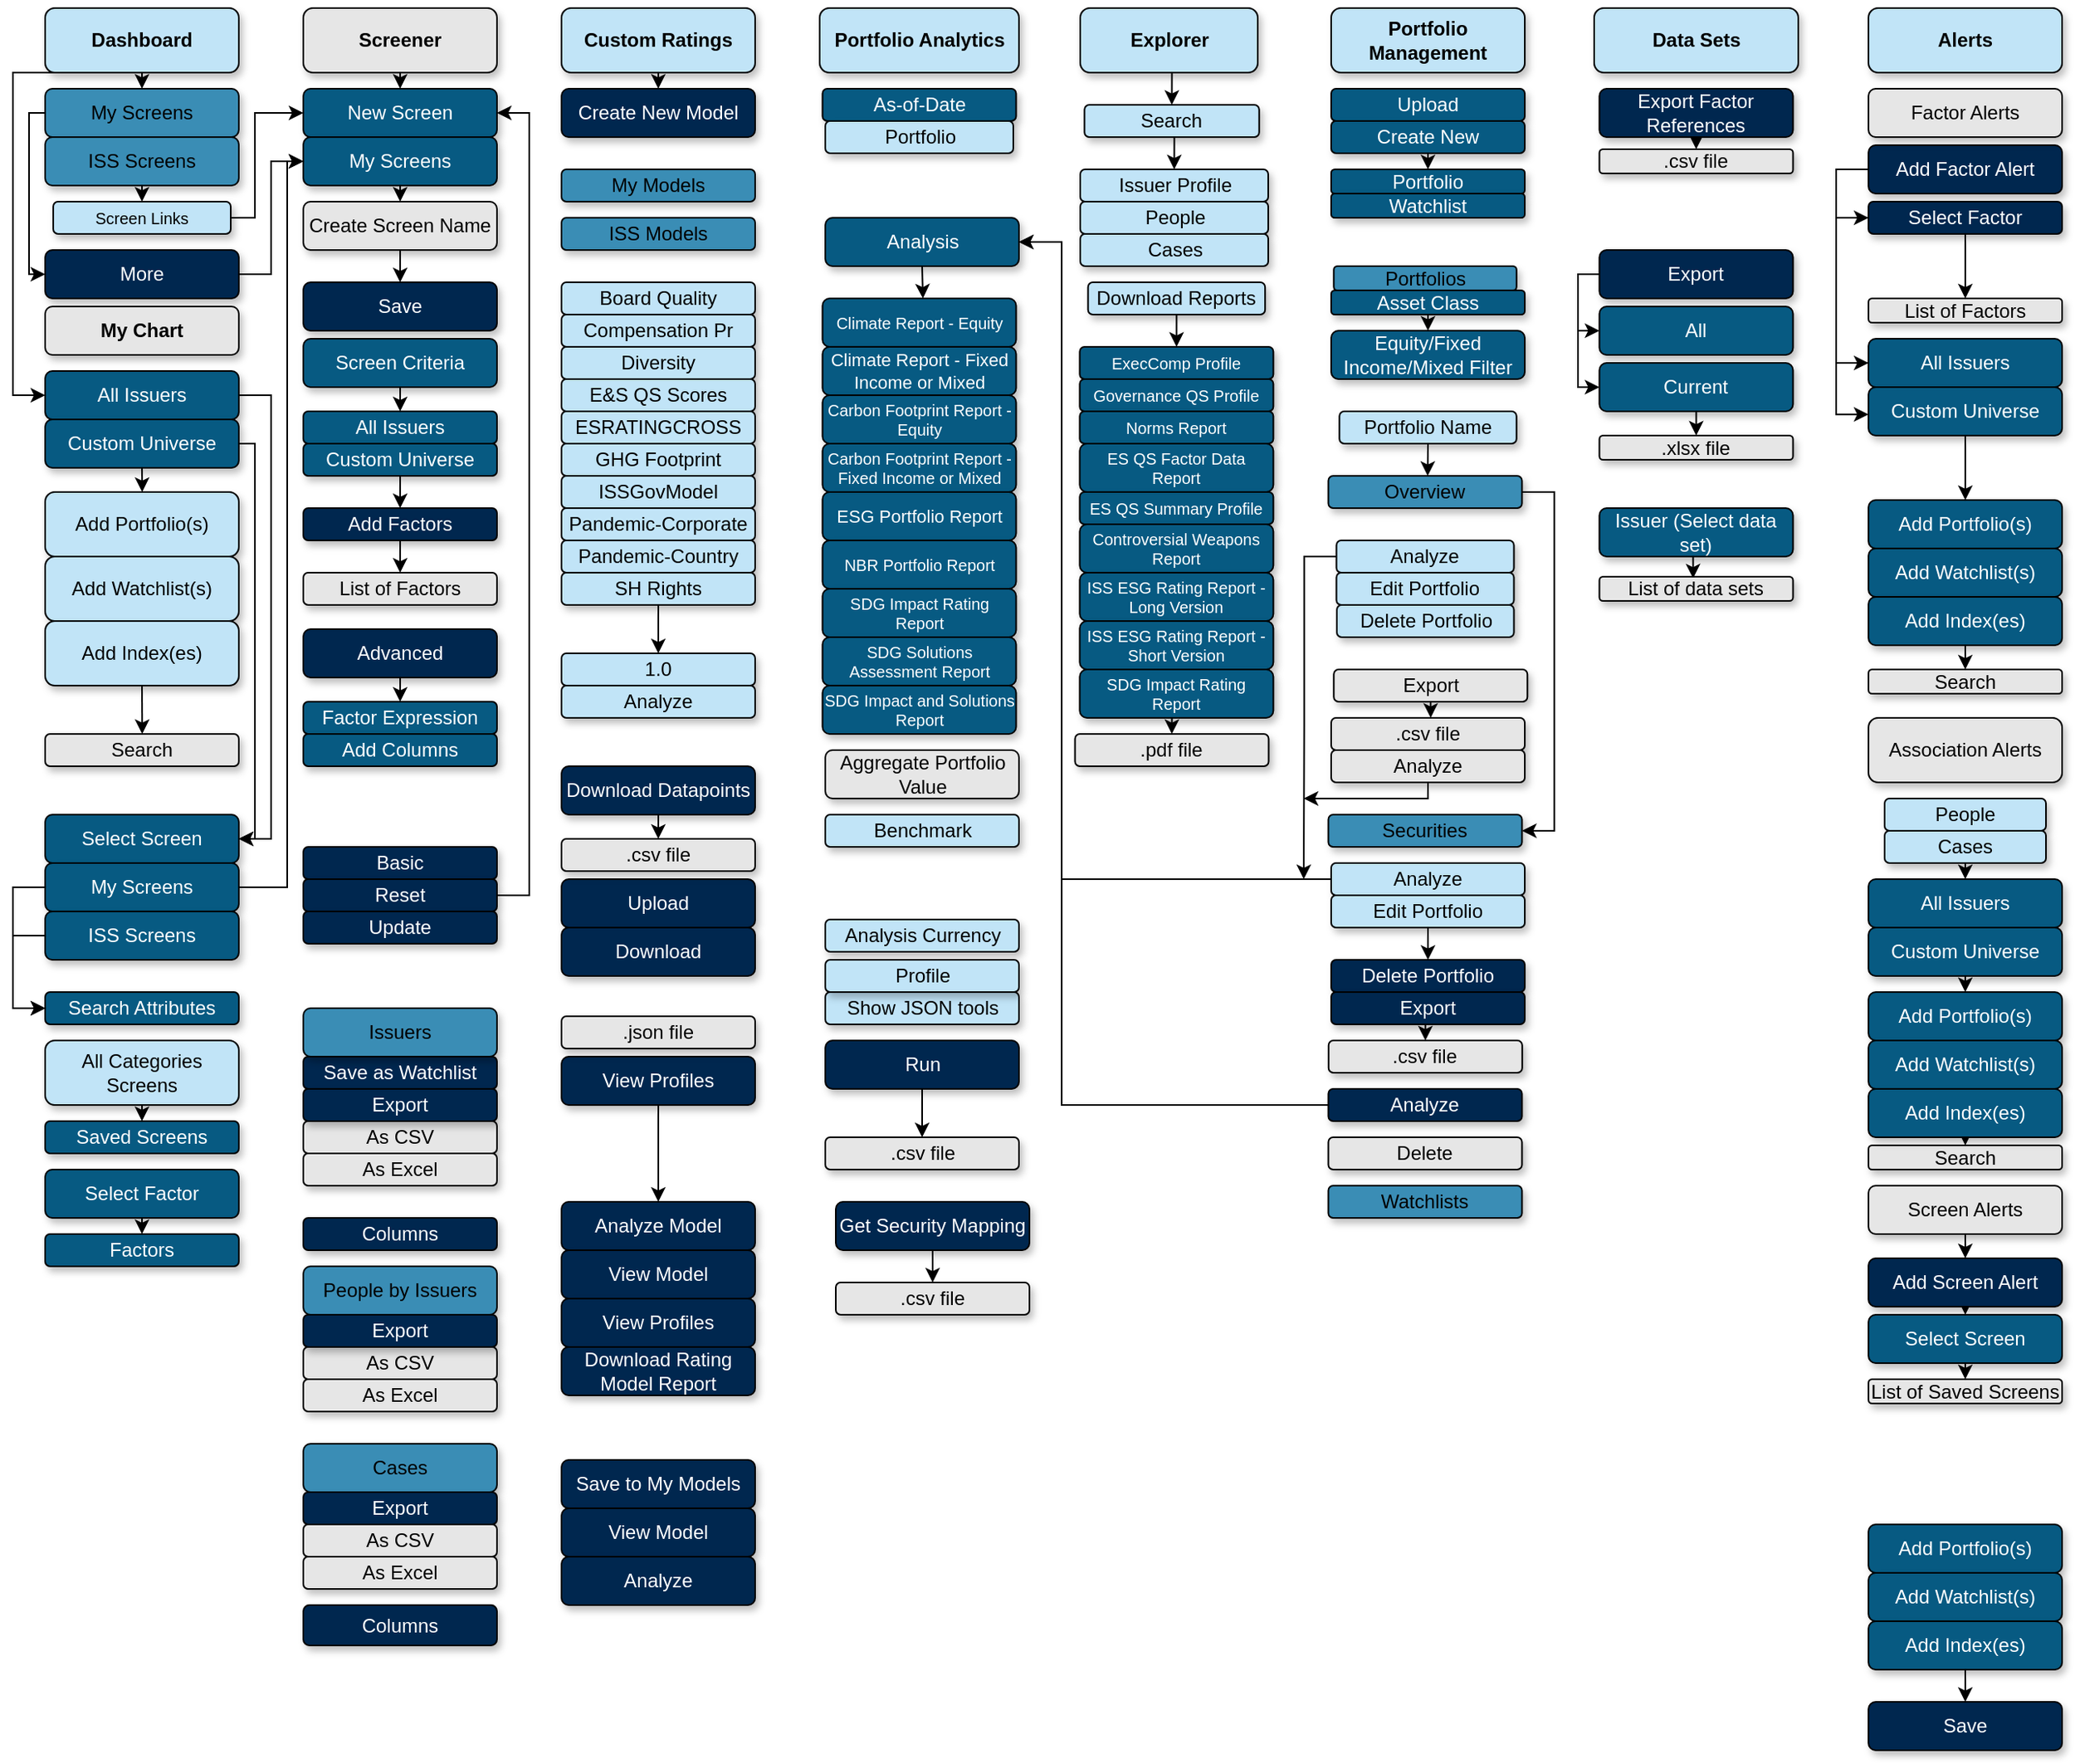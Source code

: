 <mxfile version="14.8.5" type="github">
  <diagram id="C5RBs43oDa-KdzZeNtuy" name="Page-1">
    <mxGraphModel dx="1422" dy="762" grid="1" gridSize="10" guides="1" tooltips="1" connect="1" arrows="1" fold="1" page="1" pageScale="1" pageWidth="827" pageHeight="1169" math="0" shadow="0">
      <root>
        <mxCell id="WIyWlLk6GJQsqaUBKTNV-0" />
        <mxCell id="WIyWlLk6GJQsqaUBKTNV-1" parent="WIyWlLk6GJQsqaUBKTNV-0" />
        <mxCell id="Q6NvDaof21Lmz1zF1uVE-29" value="Show JSON tools" style="rounded=1;whiteSpace=wrap;html=1;fillColor=#c1e4f7;shadow=1;" parent="WIyWlLk6GJQsqaUBKTNV-1" vertex="1">
          <mxGeometry x="513.5" y="630" width="120" height="20" as="geometry" />
        </mxCell>
        <mxCell id="w-_JFtuls0eAX1BSivLM-3" style="edgeStyle=orthogonalEdgeStyle;rounded=0;orthogonalLoop=1;jettySize=auto;html=1;exitX=0.5;exitY=1;exitDx=0;exitDy=0;entryX=0.5;entryY=0;entryDx=0;entryDy=0;" edge="1" parent="WIyWlLk6GJQsqaUBKTNV-1" source="Q6NvDaof21Lmz1zF1uVE-80" target="Q6NvDaof21Lmz1zF1uVE-172">
          <mxGeometry relative="1" as="geometry" />
        </mxCell>
        <mxCell id="Q6NvDaof21Lmz1zF1uVE-80" value="Get Security Mapping" style="rounded=1;whiteSpace=wrap;html=1;shadow=1;fillColor=#00274f;fontColor=#FFFFFF;" parent="WIyWlLk6GJQsqaUBKTNV-1" vertex="1">
          <mxGeometry x="520" y="760" width="120" height="30" as="geometry" />
        </mxCell>
        <mxCell id="w-_JFtuls0eAX1BSivLM-4" style="edgeStyle=orthogonalEdgeStyle;rounded=0;orthogonalLoop=1;jettySize=auto;html=1;exitX=0.5;exitY=1;exitDx=0;exitDy=0;entryX=0.5;entryY=0;entryDx=0;entryDy=0;" edge="1" parent="WIyWlLk6GJQsqaUBKTNV-1" source="Q6NvDaof21Lmz1zF1uVE-81" target="Q6NvDaof21Lmz1zF1uVE-174">
          <mxGeometry relative="1" as="geometry" />
        </mxCell>
        <mxCell id="Q6NvDaof21Lmz1zF1uVE-81" value="Run" style="rounded=1;whiteSpace=wrap;html=1;shadow=1;fillColor=#00274f;fontColor=#FFFFFF;" parent="WIyWlLk6GJQsqaUBKTNV-1" vertex="1">
          <mxGeometry x="513.5" y="660" width="120" height="30" as="geometry" />
        </mxCell>
        <mxCell id="Q6NvDaof21Lmz1zF1uVE-172" value=".csv file" style="rounded=1;whiteSpace=wrap;html=1;shadow=1;fillColor=#E6E6E6;" parent="WIyWlLk6GJQsqaUBKTNV-1" vertex="1">
          <mxGeometry x="520" y="810" width="120" height="20" as="geometry" />
        </mxCell>
        <mxCell id="Q6NvDaof21Lmz1zF1uVE-174" value=".csv file" style="rounded=1;whiteSpace=wrap;html=1;shadow=1;fillColor=#E6E6E6;" parent="WIyWlLk6GJQsqaUBKTNV-1" vertex="1">
          <mxGeometry x="513.5" y="720" width="120" height="20" as="geometry" />
        </mxCell>
        <mxCell id="Q6NvDaof21Lmz1zF1uVE-188" value="" style="group" parent="WIyWlLk6GJQsqaUBKTNV-1" vertex="1" connectable="0">
          <mxGeometry x="1150" y="20" width="130.01" height="1080" as="geometry" />
        </mxCell>
        <mxCell id="Q6NvDaof21Lmz1zF1uVE-9" value="Alerts" style="rounded=1;whiteSpace=wrap;html=1;fillColor=#c1e4f7;shadow=1;fontStyle=1" parent="Q6NvDaof21Lmz1zF1uVE-188" vertex="1">
          <mxGeometry x="10" width="120" height="40" as="geometry" />
        </mxCell>
        <mxCell id="Q6NvDaof21Lmz1zF1uVE-44" value="People" style="rounded=1;whiteSpace=wrap;html=1;fillColor=#c1e4f7;shadow=1;" parent="Q6NvDaof21Lmz1zF1uVE-188" vertex="1">
          <mxGeometry x="20.01" y="490" width="100" height="20" as="geometry" />
        </mxCell>
        <mxCell id="Q6NvDaof21Lmz1zF1uVE-45" value="Cases" style="rounded=1;whiteSpace=wrap;html=1;fillColor=#c1e4f7;shadow=1;" parent="Q6NvDaof21Lmz1zF1uVE-188" vertex="1">
          <mxGeometry x="20.01" y="510" width="100" height="20" as="geometry" />
        </mxCell>
        <mxCell id="tMFDblHWtB-Guuc8-DbZ-0" style="edgeStyle=orthogonalEdgeStyle;rounded=0;orthogonalLoop=1;jettySize=auto;html=1;exitX=0;exitY=0.5;exitDx=0;exitDy=0;entryX=0;entryY=0.5;entryDx=0;entryDy=0;" parent="Q6NvDaof21Lmz1zF1uVE-188" source="Q6NvDaof21Lmz1zF1uVE-88" target="Q6NvDaof21Lmz1zF1uVE-87" edge="1">
          <mxGeometry relative="1" as="geometry">
            <Array as="points">
              <mxPoint x="-10" y="100" />
              <mxPoint x="-10" y="130" />
            </Array>
          </mxGeometry>
        </mxCell>
        <mxCell id="Q6NvDaof21Lmz1zF1uVE-88" value="Add Factor Alert" style="rounded=1;whiteSpace=wrap;html=1;shadow=1;fillColor=#00274f;fontColor=#FFFFFF;" parent="Q6NvDaof21Lmz1zF1uVE-188" vertex="1">
          <mxGeometry x="10.01" y="85" width="120" height="30" as="geometry" />
        </mxCell>
        <mxCell id="tMFDblHWtB-Guuc8-DbZ-10" style="edgeStyle=orthogonalEdgeStyle;rounded=0;orthogonalLoop=1;jettySize=auto;html=1;exitX=0.5;exitY=1;exitDx=0;exitDy=0;entryX=0.5;entryY=0;entryDx=0;entryDy=0;" parent="Q6NvDaof21Lmz1zF1uVE-188" source="Q6NvDaof21Lmz1zF1uVE-89" target="Q6NvDaof21Lmz1zF1uVE-144" edge="1">
          <mxGeometry relative="1" as="geometry" />
        </mxCell>
        <mxCell id="Q6NvDaof21Lmz1zF1uVE-89" value="Add Screen Alert" style="rounded=1;whiteSpace=wrap;html=1;shadow=1;fillColor=#00274f;fontColor=#FFFFFF;" parent="Q6NvDaof21Lmz1zF1uVE-188" vertex="1">
          <mxGeometry x="10.01" y="775" width="120" height="30" as="geometry" />
        </mxCell>
        <mxCell id="Q6NvDaof21Lmz1zF1uVE-90" value="Save" style="rounded=1;whiteSpace=wrap;html=1;shadow=1;fillColor=#00274f;fontColor=#FFFFFF;" parent="Q6NvDaof21Lmz1zF1uVE-188" vertex="1">
          <mxGeometry x="10" y="1050" width="120" height="30" as="geometry" />
        </mxCell>
        <mxCell id="Q6NvDaof21Lmz1zF1uVE-143" value="Add Portfolio(s)" style="rounded=1;whiteSpace=wrap;html=1;shadow=1;fillColor=#075a82;fontColor=#FFFFFF;" parent="Q6NvDaof21Lmz1zF1uVE-188" vertex="1">
          <mxGeometry x="10" y="940" width="120" height="30" as="geometry" />
        </mxCell>
        <mxCell id="Q6NvDaof21Lmz1zF1uVE-144" value="Select Screen" style="rounded=1;whiteSpace=wrap;html=1;shadow=1;fillColor=#075a82;fontColor=#FFFFFF;" parent="Q6NvDaof21Lmz1zF1uVE-188" vertex="1">
          <mxGeometry x="10.01" y="810" width="120" height="30" as="geometry" />
        </mxCell>
        <mxCell id="Q6NvDaof21Lmz1zF1uVE-147" value="Add Portfolio(s)" style="rounded=1;whiteSpace=wrap;html=1;shadow=1;fillColor=#075a82;fontColor=#FFFFFF;" parent="Q6NvDaof21Lmz1zF1uVE-188" vertex="1">
          <mxGeometry x="10.01" y="610" width="120" height="30" as="geometry" />
        </mxCell>
        <mxCell id="Q6NvDaof21Lmz1zF1uVE-149" value="All Issuers" style="rounded=1;whiteSpace=wrap;html=1;shadow=1;fillColor=#075a82;fontColor=#FFFFFF;" parent="Q6NvDaof21Lmz1zF1uVE-188" vertex="1">
          <mxGeometry x="10.01" y="540" width="120" height="30" as="geometry" />
        </mxCell>
        <mxCell id="Q6NvDaof21Lmz1zF1uVE-152" value="Add Portfolio(s)" style="rounded=1;whiteSpace=wrap;html=1;shadow=1;fillColor=#075a82;fontColor=#FFFFFF;" parent="Q6NvDaof21Lmz1zF1uVE-188" vertex="1">
          <mxGeometry x="10.01" y="305" width="120" height="30" as="geometry" />
        </mxCell>
        <mxCell id="tMFDblHWtB-Guuc8-DbZ-3" style="edgeStyle=orthogonalEdgeStyle;rounded=0;orthogonalLoop=1;jettySize=auto;html=1;exitX=0;exitY=0.5;exitDx=0;exitDy=0;entryX=0;entryY=0.563;entryDx=0;entryDy=0;entryPerimeter=0;" parent="Q6NvDaof21Lmz1zF1uVE-188" source="Q6NvDaof21Lmz1zF1uVE-154" target="Q6NvDaof21Lmz1zF1uVE-153" edge="1">
          <mxGeometry relative="1" as="geometry">
            <Array as="points">
              <mxPoint x="-10" y="220" />
              <mxPoint x="-10" y="252" />
            </Array>
          </mxGeometry>
        </mxCell>
        <mxCell id="Q6NvDaof21Lmz1zF1uVE-154" value="All Issuers" style="rounded=1;whiteSpace=wrap;html=1;shadow=1;fillColor=#075a82;fontColor=#FFFFFF;" parent="Q6NvDaof21Lmz1zF1uVE-188" vertex="1">
          <mxGeometry x="10.01" y="205" width="120" height="30" as="geometry" />
        </mxCell>
        <mxCell id="Q6NvDaof21Lmz1zF1uVE-155" value="Factor Alerts" style="rounded=1;whiteSpace=wrap;html=1;shadow=1;fillColor=#E6E6E6;" parent="Q6NvDaof21Lmz1zF1uVE-188" vertex="1">
          <mxGeometry x="10.01" y="50" width="120" height="30" as="geometry" />
        </mxCell>
        <mxCell id="Q6NvDaof21Lmz1zF1uVE-156" value="List of Factors" style="rounded=1;whiteSpace=wrap;html=1;shadow=1;fillColor=#E6E6E6;" parent="Q6NvDaof21Lmz1zF1uVE-188" vertex="1">
          <mxGeometry x="10.01" y="180" width="120" height="15" as="geometry" />
        </mxCell>
        <mxCell id="Q6NvDaof21Lmz1zF1uVE-157" value="Search" style="rounded=1;whiteSpace=wrap;html=1;shadow=1;fillColor=#E6E6E6;" parent="Q6NvDaof21Lmz1zF1uVE-188" vertex="1">
          <mxGeometry x="10.01" y="410" width="120" height="15" as="geometry" />
        </mxCell>
        <mxCell id="Q6NvDaof21Lmz1zF1uVE-158" value="Association Alerts" style="rounded=1;whiteSpace=wrap;html=1;shadow=1;fillColor=#E6E6E6;" parent="Q6NvDaof21Lmz1zF1uVE-188" vertex="1">
          <mxGeometry x="10.01" y="440" width="120" height="40" as="geometry" />
        </mxCell>
        <mxCell id="Q6NvDaof21Lmz1zF1uVE-159" value="Search" style="rounded=1;whiteSpace=wrap;html=1;shadow=1;fillColor=#E6E6E6;" parent="Q6NvDaof21Lmz1zF1uVE-188" vertex="1">
          <mxGeometry x="10.01" y="705" width="120" height="15" as="geometry" />
        </mxCell>
        <mxCell id="Q6NvDaof21Lmz1zF1uVE-160" value="List of Saved Screens" style="rounded=1;whiteSpace=wrap;html=1;shadow=1;fillColor=#E6E6E6;" parent="Q6NvDaof21Lmz1zF1uVE-188" vertex="1">
          <mxGeometry x="10.01" y="850" width="120" height="15" as="geometry" />
        </mxCell>
        <mxCell id="tMFDblHWtB-Guuc8-DbZ-9" style="edgeStyle=orthogonalEdgeStyle;rounded=0;orthogonalLoop=1;jettySize=auto;html=1;exitX=0.5;exitY=1;exitDx=0;exitDy=0;entryX=0.5;entryY=0;entryDx=0;entryDy=0;" parent="Q6NvDaof21Lmz1zF1uVE-188" source="Q6NvDaof21Lmz1zF1uVE-161" target="Q6NvDaof21Lmz1zF1uVE-89" edge="1">
          <mxGeometry relative="1" as="geometry" />
        </mxCell>
        <mxCell id="Q6NvDaof21Lmz1zF1uVE-161" value="Screen Alerts" style="rounded=1;whiteSpace=wrap;html=1;shadow=1;fillColor=#E6E6E6;" parent="Q6NvDaof21Lmz1zF1uVE-188" vertex="1">
          <mxGeometry x="10.01" y="730" width="120" height="30" as="geometry" />
        </mxCell>
        <mxCell id="tMFDblHWtB-Guuc8-DbZ-1" style="edgeStyle=orthogonalEdgeStyle;rounded=0;orthogonalLoop=1;jettySize=auto;html=1;exitX=0.5;exitY=1;exitDx=0;exitDy=0;entryX=0.5;entryY=0;entryDx=0;entryDy=0;" parent="Q6NvDaof21Lmz1zF1uVE-188" source="Q6NvDaof21Lmz1zF1uVE-87" target="Q6NvDaof21Lmz1zF1uVE-156" edge="1">
          <mxGeometry relative="1" as="geometry" />
        </mxCell>
        <mxCell id="tMFDblHWtB-Guuc8-DbZ-2" style="edgeStyle=orthogonalEdgeStyle;rounded=0;orthogonalLoop=1;jettySize=auto;html=1;exitX=0;exitY=0.5;exitDx=0;exitDy=0;entryX=0;entryY=0.5;entryDx=0;entryDy=0;" parent="Q6NvDaof21Lmz1zF1uVE-188" source="Q6NvDaof21Lmz1zF1uVE-87" target="Q6NvDaof21Lmz1zF1uVE-154" edge="1">
          <mxGeometry relative="1" as="geometry" />
        </mxCell>
        <mxCell id="Q6NvDaof21Lmz1zF1uVE-87" value="Select Factor" style="rounded=1;whiteSpace=wrap;html=1;shadow=1;fillColor=#00274f;fontColor=#FFFFFF;" parent="Q6NvDaof21Lmz1zF1uVE-188" vertex="1">
          <mxGeometry x="10.01" y="120" width="120" height="20" as="geometry" />
        </mxCell>
        <mxCell id="tMFDblHWtB-Guuc8-DbZ-4" style="edgeStyle=orthogonalEdgeStyle;rounded=0;orthogonalLoop=1;jettySize=auto;html=1;exitX=0.5;exitY=1;exitDx=0;exitDy=0;entryX=0.5;entryY=0;entryDx=0;entryDy=0;" parent="Q6NvDaof21Lmz1zF1uVE-188" source="Q6NvDaof21Lmz1zF1uVE-153" target="Q6NvDaof21Lmz1zF1uVE-152" edge="1">
          <mxGeometry relative="1" as="geometry" />
        </mxCell>
        <mxCell id="Q6NvDaof21Lmz1zF1uVE-153" value="Custom Universe" style="rounded=1;whiteSpace=wrap;html=1;shadow=1;fillColor=#075a82;fontColor=#FFFFFF;" parent="Q6NvDaof21Lmz1zF1uVE-188" vertex="1">
          <mxGeometry x="10.01" y="235" width="120" height="30" as="geometry" />
        </mxCell>
        <mxCell id="Q6NvDaof21Lmz1zF1uVE-151" value="Add Watchlist(s)" style="rounded=1;whiteSpace=wrap;html=1;shadow=1;fillColor=#075a82;fontColor=#FFFFFF;" parent="Q6NvDaof21Lmz1zF1uVE-188" vertex="1">
          <mxGeometry x="10.01" y="335" width="120" height="30" as="geometry" />
        </mxCell>
        <mxCell id="Q6NvDaof21Lmz1zF1uVE-150" value="Add Index(es)" style="rounded=1;whiteSpace=wrap;html=1;shadow=1;fillColor=#075a82;fontColor=#FFFFFF;" parent="Q6NvDaof21Lmz1zF1uVE-188" vertex="1">
          <mxGeometry x="10.01" y="365" width="120" height="30" as="geometry" />
        </mxCell>
        <mxCell id="Q6NvDaof21Lmz1zF1uVE-148" value="Custom Universe" style="rounded=1;whiteSpace=wrap;html=1;shadow=1;fillColor=#075a82;fontColor=#FFFFFF;" parent="Q6NvDaof21Lmz1zF1uVE-188" vertex="1">
          <mxGeometry x="10.01" y="570" width="120" height="30" as="geometry" />
        </mxCell>
        <mxCell id="Q6NvDaof21Lmz1zF1uVE-146" value="Add Watchlist(s)" style="rounded=1;whiteSpace=wrap;html=1;shadow=1;fillColor=#075a82;fontColor=#FFFFFF;" parent="Q6NvDaof21Lmz1zF1uVE-188" vertex="1">
          <mxGeometry x="10.01" y="640" width="120" height="30" as="geometry" />
        </mxCell>
        <mxCell id="tMFDblHWtB-Guuc8-DbZ-8" style="edgeStyle=orthogonalEdgeStyle;rounded=0;orthogonalLoop=1;jettySize=auto;html=1;exitX=0.5;exitY=1;exitDx=0;exitDy=0;entryX=0.5;entryY=0;entryDx=0;entryDy=0;" parent="Q6NvDaof21Lmz1zF1uVE-188" source="Q6NvDaof21Lmz1zF1uVE-145" target="Q6NvDaof21Lmz1zF1uVE-159" edge="1">
          <mxGeometry relative="1" as="geometry" />
        </mxCell>
        <mxCell id="Q6NvDaof21Lmz1zF1uVE-145" value="Add Index(es)" style="rounded=1;whiteSpace=wrap;html=1;shadow=1;fillColor=#075a82;fontColor=#FFFFFF;" parent="Q6NvDaof21Lmz1zF1uVE-188" vertex="1">
          <mxGeometry x="10.01" y="670" width="120" height="30" as="geometry" />
        </mxCell>
        <mxCell id="Q6NvDaof21Lmz1zF1uVE-142" value="Add Watchlist(s)" style="rounded=1;whiteSpace=wrap;html=1;shadow=1;fillColor=#075a82;fontColor=#FFFFFF;" parent="Q6NvDaof21Lmz1zF1uVE-188" vertex="1">
          <mxGeometry x="10" y="970" width="120" height="30" as="geometry" />
        </mxCell>
        <mxCell id="tMFDblHWtB-Guuc8-DbZ-12" style="edgeStyle=orthogonalEdgeStyle;rounded=0;orthogonalLoop=1;jettySize=auto;html=1;exitX=0.5;exitY=1;exitDx=0;exitDy=0;entryX=0.5;entryY=0;entryDx=0;entryDy=0;" parent="Q6NvDaof21Lmz1zF1uVE-188" source="Q6NvDaof21Lmz1zF1uVE-141" target="Q6NvDaof21Lmz1zF1uVE-90" edge="1">
          <mxGeometry relative="1" as="geometry" />
        </mxCell>
        <mxCell id="Q6NvDaof21Lmz1zF1uVE-141" value="Add Index(es)" style="rounded=1;whiteSpace=wrap;html=1;shadow=1;fillColor=#075a82;fontColor=#FFFFFF;" parent="Q6NvDaof21Lmz1zF1uVE-188" vertex="1">
          <mxGeometry x="10.01" y="1000" width="120" height="30" as="geometry" />
        </mxCell>
        <mxCell id="Q6NvDaof21Lmz1zF1uVE-189" value="" style="group" parent="WIyWlLk6GJQsqaUBKTNV-1" vertex="1" connectable="0">
          <mxGeometry x="990" y="20" width="126.5" height="367.5" as="geometry" />
        </mxCell>
        <mxCell id="Q6NvDaof21Lmz1zF1uVE-8" value="Data Sets" style="rounded=1;whiteSpace=wrap;html=1;fillColor=#c1e4f7;shadow=1;fontStyle=1" parent="Q6NvDaof21Lmz1zF1uVE-189" vertex="1">
          <mxGeometry width="126.5" height="40" as="geometry" />
        </mxCell>
        <mxCell id="tMFDblHWtB-Guuc8-DbZ-14" style="edgeStyle=orthogonalEdgeStyle;rounded=0;orthogonalLoop=1;jettySize=auto;html=1;exitX=0;exitY=0.5;exitDx=0;exitDy=0;entryX=0;entryY=0.5;entryDx=0;entryDy=0;" parent="Q6NvDaof21Lmz1zF1uVE-189" source="Q6NvDaof21Lmz1zF1uVE-85" target="Q6NvDaof21Lmz1zF1uVE-138" edge="1">
          <mxGeometry relative="1" as="geometry">
            <Array as="points">
              <mxPoint x="-10" y="165" />
              <mxPoint x="-10" y="200" />
            </Array>
          </mxGeometry>
        </mxCell>
        <mxCell id="tMFDblHWtB-Guuc8-DbZ-15" style="edgeStyle=orthogonalEdgeStyle;rounded=0;orthogonalLoop=1;jettySize=auto;html=1;exitX=0;exitY=0.5;exitDx=0;exitDy=0;entryX=0;entryY=0.5;entryDx=0;entryDy=0;" parent="Q6NvDaof21Lmz1zF1uVE-189" source="Q6NvDaof21Lmz1zF1uVE-85" target="Q6NvDaof21Lmz1zF1uVE-139" edge="1">
          <mxGeometry relative="1" as="geometry">
            <Array as="points">
              <mxPoint x="-10" y="165" />
              <mxPoint x="-10" y="235" />
            </Array>
          </mxGeometry>
        </mxCell>
        <mxCell id="Q6NvDaof21Lmz1zF1uVE-85" value="Export" style="rounded=1;whiteSpace=wrap;html=1;shadow=1;fillColor=#00274f;fontColor=#FFFFFF;" parent="Q6NvDaof21Lmz1zF1uVE-189" vertex="1">
          <mxGeometry x="3.25" y="150" width="120" height="30" as="geometry" />
        </mxCell>
        <mxCell id="tMFDblHWtB-Guuc8-DbZ-13" style="edgeStyle=orthogonalEdgeStyle;rounded=0;orthogonalLoop=1;jettySize=auto;html=1;exitX=0.5;exitY=1;exitDx=0;exitDy=0;entryX=0.5;entryY=0;entryDx=0;entryDy=0;" parent="Q6NvDaof21Lmz1zF1uVE-189" source="Q6NvDaof21Lmz1zF1uVE-86" target="Q6NvDaof21Lmz1zF1uVE-164" edge="1">
          <mxGeometry relative="1" as="geometry" />
        </mxCell>
        <mxCell id="Q6NvDaof21Lmz1zF1uVE-86" value="Export Factor References" style="rounded=1;whiteSpace=wrap;html=1;shadow=1;fillColor=#00274f;fontColor=#FFFFFF;" parent="Q6NvDaof21Lmz1zF1uVE-189" vertex="1">
          <mxGeometry x="3.25" y="50" width="120" height="30" as="geometry" />
        </mxCell>
        <mxCell id="Q6NvDaof21Lmz1zF1uVE-138" value="All" style="rounded=1;whiteSpace=wrap;html=1;shadow=1;fillColor=#075a82;fontColor=#FFFFFF;" parent="Q6NvDaof21Lmz1zF1uVE-189" vertex="1">
          <mxGeometry x="3.25" y="185" width="120" height="30" as="geometry" />
        </mxCell>
        <mxCell id="tMFDblHWtB-Guuc8-DbZ-16" style="edgeStyle=orthogonalEdgeStyle;rounded=0;orthogonalLoop=1;jettySize=auto;html=1;exitX=0.5;exitY=1;exitDx=0;exitDy=0;entryX=0.5;entryY=0;entryDx=0;entryDy=0;" parent="Q6NvDaof21Lmz1zF1uVE-189" source="Q6NvDaof21Lmz1zF1uVE-139" target="Q6NvDaof21Lmz1zF1uVE-163" edge="1">
          <mxGeometry relative="1" as="geometry" />
        </mxCell>
        <mxCell id="Q6NvDaof21Lmz1zF1uVE-139" value="Current" style="rounded=1;whiteSpace=wrap;html=1;shadow=1;fillColor=#075a82;fontColor=#FFFFFF;" parent="Q6NvDaof21Lmz1zF1uVE-189" vertex="1">
          <mxGeometry x="3.25" y="220" width="120" height="30" as="geometry" />
        </mxCell>
        <mxCell id="tMFDblHWtB-Guuc8-DbZ-17" style="edgeStyle=orthogonalEdgeStyle;rounded=0;orthogonalLoop=1;jettySize=auto;html=1;exitX=0.5;exitY=1;exitDx=0;exitDy=0;entryX=0.484;entryY=0.07;entryDx=0;entryDy=0;entryPerimeter=0;" parent="Q6NvDaof21Lmz1zF1uVE-189" source="Q6NvDaof21Lmz1zF1uVE-140" target="Q6NvDaof21Lmz1zF1uVE-162" edge="1">
          <mxGeometry relative="1" as="geometry" />
        </mxCell>
        <mxCell id="Q6NvDaof21Lmz1zF1uVE-140" value="Issuer (Select data set)" style="rounded=1;whiteSpace=wrap;html=1;shadow=1;fillColor=#075a82;fontColor=#FFFFFF;" parent="Q6NvDaof21Lmz1zF1uVE-189" vertex="1">
          <mxGeometry x="3.25" y="310" width="120" height="30" as="geometry" />
        </mxCell>
        <mxCell id="Q6NvDaof21Lmz1zF1uVE-162" value="List of data sets" style="rounded=1;whiteSpace=wrap;html=1;shadow=1;fillColor=#E6E6E6;" parent="Q6NvDaof21Lmz1zF1uVE-189" vertex="1">
          <mxGeometry x="3.25" y="352.5" width="120" height="15" as="geometry" />
        </mxCell>
        <mxCell id="Q6NvDaof21Lmz1zF1uVE-163" value=".xlsx file" style="rounded=1;whiteSpace=wrap;html=1;shadow=1;fillColor=#E6E6E6;" parent="Q6NvDaof21Lmz1zF1uVE-189" vertex="1">
          <mxGeometry x="3.25" y="265" width="120" height="15" as="geometry" />
        </mxCell>
        <mxCell id="Q6NvDaof21Lmz1zF1uVE-164" value=".csv file" style="rounded=1;whiteSpace=wrap;html=1;shadow=1;fillColor=#E6E6E6;" parent="Q6NvDaof21Lmz1zF1uVE-189" vertex="1">
          <mxGeometry x="3.25" y="87.5" width="120" height="15" as="geometry" />
        </mxCell>
        <mxCell id="Q6NvDaof21Lmz1zF1uVE-190" value="" style="group" parent="WIyWlLk6GJQsqaUBKTNV-1" vertex="1" connectable="0">
          <mxGeometry x="827" y="20" width="132.77" height="1020" as="geometry" />
        </mxCell>
        <mxCell id="Q6NvDaof21Lmz1zF1uVE-7" value="Portfolio Management" style="rounded=1;whiteSpace=wrap;html=1;fillColor=#c1e4f7;shadow=1;fontStyle=1" parent="Q6NvDaof21Lmz1zF1uVE-190" vertex="1">
          <mxGeometry x="0.01" width="120" height="40" as="geometry" />
        </mxCell>
        <mxCell id="Q6NvDaof21Lmz1zF1uVE-38" value="Portfolio Name" style="rounded=1;whiteSpace=wrap;html=1;fillColor=#c1e4f7;shadow=1;" parent="Q6NvDaof21Lmz1zF1uVE-190" vertex="1">
          <mxGeometry x="5.13" y="250" width="109.74" height="20" as="geometry" />
        </mxCell>
        <mxCell id="Q6NvDaof21Lmz1zF1uVE-39" value="Analyze" style="rounded=1;whiteSpace=wrap;html=1;fillColor=#c1e4f7;shadow=1;" parent="Q6NvDaof21Lmz1zF1uVE-190" vertex="1">
          <mxGeometry x="3.27" y="330" width="110" height="20" as="geometry" />
        </mxCell>
        <mxCell id="Q6NvDaof21Lmz1zF1uVE-40" value="Edit Portfolio" style="rounded=1;whiteSpace=wrap;html=1;fillColor=#c1e4f7;shadow=1;" parent="Q6NvDaof21Lmz1zF1uVE-190" vertex="1">
          <mxGeometry x="3.26" y="350" width="110" height="20" as="geometry" />
        </mxCell>
        <mxCell id="Q6NvDaof21Lmz1zF1uVE-41" value="Delete Portfolio" style="rounded=1;whiteSpace=wrap;html=1;fillColor=#c1e4f7;shadow=1;" parent="Q6NvDaof21Lmz1zF1uVE-190" vertex="1">
          <mxGeometry x="3.53" y="370" width="109.74" height="20" as="geometry" />
        </mxCell>
        <mxCell id="Q6NvDaof21Lmz1zF1uVE-42" value="Analyze" style="rounded=1;whiteSpace=wrap;html=1;fillColor=#c1e4f7;shadow=1;" parent="Q6NvDaof21Lmz1zF1uVE-190" vertex="1">
          <mxGeometry x="-1.354e-14" y="530" width="120" height="20" as="geometry" />
        </mxCell>
        <mxCell id="tMFDblHWtB-Guuc8-DbZ-23" style="edgeStyle=orthogonalEdgeStyle;rounded=0;orthogonalLoop=1;jettySize=auto;html=1;exitX=0.5;exitY=1;exitDx=0;exitDy=0;entryX=0.5;entryY=0;entryDx=0;entryDy=0;" parent="Q6NvDaof21Lmz1zF1uVE-190" source="Q6NvDaof21Lmz1zF1uVE-43" target="Q6NvDaof21Lmz1zF1uVE-84" edge="1">
          <mxGeometry relative="1" as="geometry" />
        </mxCell>
        <mxCell id="Q6NvDaof21Lmz1zF1uVE-43" value="Edit Portfolio" style="rounded=1;whiteSpace=wrap;html=1;fillColor=#c1e4f7;shadow=1;" parent="Q6NvDaof21Lmz1zF1uVE-190" vertex="1">
          <mxGeometry x="0.01" y="550" width="120" height="20" as="geometry" />
        </mxCell>
        <mxCell id="Q6NvDaof21Lmz1zF1uVE-53" value="Watchlists" style="rounded=1;whiteSpace=wrap;html=1;shadow=1;fillColor=#3a8db5;" parent="Q6NvDaof21Lmz1zF1uVE-190" vertex="1">
          <mxGeometry x="-1.74" y="730" width="120" height="20" as="geometry" />
        </mxCell>
        <mxCell id="Q6NvDaof21Lmz1zF1uVE-54" value="Securities" style="rounded=1;whiteSpace=wrap;html=1;shadow=1;fillColor=#3a8db5;" parent="Q6NvDaof21Lmz1zF1uVE-190" vertex="1">
          <mxGeometry x="-1.74" y="500" width="120" height="20" as="geometry" />
        </mxCell>
        <mxCell id="tMFDblHWtB-Guuc8-DbZ-24" style="edgeStyle=orthogonalEdgeStyle;rounded=0;orthogonalLoop=1;jettySize=auto;html=1;exitX=1;exitY=0.5;exitDx=0;exitDy=0;entryX=1;entryY=0.5;entryDx=0;entryDy=0;" parent="Q6NvDaof21Lmz1zF1uVE-190" source="Q6NvDaof21Lmz1zF1uVE-55" target="Q6NvDaof21Lmz1zF1uVE-54" edge="1">
          <mxGeometry relative="1" as="geometry" />
        </mxCell>
        <mxCell id="Q6NvDaof21Lmz1zF1uVE-55" value="Overview" style="rounded=1;whiteSpace=wrap;html=1;shadow=1;fillColor=#3a8db5;" parent="Q6NvDaof21Lmz1zF1uVE-190" vertex="1">
          <mxGeometry x="-1.74" y="290" width="120" height="20" as="geometry" />
        </mxCell>
        <mxCell id="Q6NvDaof21Lmz1zF1uVE-82" value="Analyze" style="rounded=1;whiteSpace=wrap;html=1;shadow=1;fillColor=#00274f;fontColor=#FFFFFF;" parent="Q6NvDaof21Lmz1zF1uVE-190" vertex="1">
          <mxGeometry x="-1.74" y="670" width="120" height="20" as="geometry" />
        </mxCell>
        <mxCell id="Q6NvDaof21Lmz1zF1uVE-84" value="Delete Portfolio" style="rounded=1;whiteSpace=wrap;html=1;shadow=1;fillColor=#00274f;fontColor=#FFFFFF;" parent="Q6NvDaof21Lmz1zF1uVE-190" vertex="1">
          <mxGeometry x="0.01" y="590" width="120" height="20" as="geometry" />
        </mxCell>
        <mxCell id="Q6NvDaof21Lmz1zF1uVE-132" value="Upload" style="rounded=1;whiteSpace=wrap;html=1;shadow=1;fillColor=#075a82;fontColor=#FFFFFF;" parent="Q6NvDaof21Lmz1zF1uVE-190" vertex="1">
          <mxGeometry x="0.01" y="50" width="120" height="20" as="geometry" />
        </mxCell>
        <mxCell id="tMFDblHWtB-Guuc8-DbZ-18" style="edgeStyle=orthogonalEdgeStyle;rounded=0;orthogonalLoop=1;jettySize=auto;html=1;exitX=0.5;exitY=1;exitDx=0;exitDy=0;entryX=0.5;entryY=0;entryDx=0;entryDy=0;" parent="Q6NvDaof21Lmz1zF1uVE-190" source="Q6NvDaof21Lmz1zF1uVE-133" target="Q6NvDaof21Lmz1zF1uVE-134" edge="1">
          <mxGeometry relative="1" as="geometry" />
        </mxCell>
        <mxCell id="Q6NvDaof21Lmz1zF1uVE-133" value="Create New" style="rounded=1;whiteSpace=wrap;html=1;shadow=1;fillColor=#075a82;fontColor=#FFFFFF;" parent="Q6NvDaof21Lmz1zF1uVE-190" vertex="1">
          <mxGeometry y="70" width="120" height="20" as="geometry" />
        </mxCell>
        <mxCell id="Q6NvDaof21Lmz1zF1uVE-134" value="Portfolio" style="rounded=1;whiteSpace=wrap;html=1;shadow=1;fillColor=#075a82;fontColor=#FFFFFF;" parent="Q6NvDaof21Lmz1zF1uVE-190" vertex="1">
          <mxGeometry y="100" width="120" height="15" as="geometry" />
        </mxCell>
        <mxCell id="Q6NvDaof21Lmz1zF1uVE-135" value="Watchlist" style="rounded=1;whiteSpace=wrap;html=1;shadow=1;fillColor=#075a82;fontColor=#FFFFFF;" parent="Q6NvDaof21Lmz1zF1uVE-190" vertex="1">
          <mxGeometry x="8.674e-18" y="115" width="120" height="15" as="geometry" />
        </mxCell>
        <mxCell id="Q6NvDaof21Lmz1zF1uVE-137" value="Equity/Fixed Income/Mixed Filter" style="rounded=1;whiteSpace=wrap;html=1;shadow=1;fillColor=#075a82;fontColor=#FFFFFF;" parent="Q6NvDaof21Lmz1zF1uVE-190" vertex="1">
          <mxGeometry x="0.01" y="200" width="120" height="30" as="geometry" />
        </mxCell>
        <mxCell id="Q6NvDaof21Lmz1zF1uVE-165" value="Portfolios" style="rounded=1;whiteSpace=wrap;html=1;shadow=1;fillColor=#3a8db5;" parent="Q6NvDaof21Lmz1zF1uVE-190" vertex="1">
          <mxGeometry x="1.64" y="160" width="113.25" height="15" as="geometry" />
        </mxCell>
        <mxCell id="Q6NvDaof21Lmz1zF1uVE-166" value="Delete" style="rounded=1;whiteSpace=wrap;html=1;shadow=1;fillColor=#E6E6E6;" parent="Q6NvDaof21Lmz1zF1uVE-190" vertex="1">
          <mxGeometry x="-1.74" y="700" width="120" height="20" as="geometry" />
        </mxCell>
        <mxCell id="Q6NvDaof21Lmz1zF1uVE-167" value=".csv file" style="rounded=1;whiteSpace=wrap;html=1;shadow=1;fillColor=#E6E6E6;" parent="Q6NvDaof21Lmz1zF1uVE-190" vertex="1">
          <mxGeometry x="-1.6" y="640" width="120" height="20" as="geometry" />
        </mxCell>
        <mxCell id="Q6NvDaof21Lmz1zF1uVE-168" value="Export" style="rounded=1;whiteSpace=wrap;html=1;shadow=1;fillColor=#E6E6E6;" parent="Q6NvDaof21Lmz1zF1uVE-190" vertex="1">
          <mxGeometry x="1.64" y="410" width="120" height="20" as="geometry" />
        </mxCell>
        <mxCell id="Q6NvDaof21Lmz1zF1uVE-169" value=".csv file" style="rounded=1;whiteSpace=wrap;html=1;shadow=1;fillColor=#E6E6E6;" parent="Q6NvDaof21Lmz1zF1uVE-190" vertex="1">
          <mxGeometry x="0.01" y="440" width="120" height="20" as="geometry" />
        </mxCell>
        <mxCell id="Q6NvDaof21Lmz1zF1uVE-170" value="Analyze" style="rounded=1;whiteSpace=wrap;html=1;shadow=1;fillColor=#E6E6E6;" parent="Q6NvDaof21Lmz1zF1uVE-190" vertex="1">
          <mxGeometry x="0.01" y="460" width="120" height="20" as="geometry" />
        </mxCell>
        <mxCell id="tMFDblHWtB-Guuc8-DbZ-19" style="edgeStyle=orthogonalEdgeStyle;rounded=0;orthogonalLoop=1;jettySize=auto;html=1;exitX=0.5;exitY=1;exitDx=0;exitDy=0;entryX=0.5;entryY=0;entryDx=0;entryDy=0;" parent="Q6NvDaof21Lmz1zF1uVE-190" source="Q6NvDaof21Lmz1zF1uVE-136" target="Q6NvDaof21Lmz1zF1uVE-137" edge="1">
          <mxGeometry relative="1" as="geometry" />
        </mxCell>
        <mxCell id="Q6NvDaof21Lmz1zF1uVE-136" value="Asset Class" style="rounded=1;whiteSpace=wrap;html=1;shadow=1;fillColor=#075a82;fontColor=#FFFFFF;" parent="Q6NvDaof21Lmz1zF1uVE-190" vertex="1">
          <mxGeometry x="0.01" y="175" width="120" height="15" as="geometry" />
        </mxCell>
        <mxCell id="tMFDblHWtB-Guuc8-DbZ-22" style="edgeStyle=orthogonalEdgeStyle;rounded=0;orthogonalLoop=1;jettySize=auto;html=1;exitX=0.5;exitY=1;exitDx=0;exitDy=0;entryX=0.5;entryY=0;entryDx=0;entryDy=0;" parent="Q6NvDaof21Lmz1zF1uVE-190" source="Q6NvDaof21Lmz1zF1uVE-83" target="Q6NvDaof21Lmz1zF1uVE-167" edge="1">
          <mxGeometry relative="1" as="geometry" />
        </mxCell>
        <mxCell id="Q6NvDaof21Lmz1zF1uVE-83" value="Export" style="rounded=1;whiteSpace=wrap;html=1;shadow=1;fillColor=#00274f;fontColor=#FFFFFF;" parent="Q6NvDaof21Lmz1zF1uVE-190" vertex="1">
          <mxGeometry y="610" width="120" height="20" as="geometry" />
        </mxCell>
        <mxCell id="Q6NvDaof21Lmz1zF1uVE-192" value="" style="group;fontSize=10;" parent="WIyWlLk6GJQsqaUBKTNV-1" vertex="1" connectable="0">
          <mxGeometry x="670" y="20" width="122.38" height="610" as="geometry" />
        </mxCell>
        <mxCell id="Q6NvDaof21Lmz1zF1uVE-264" style="edgeStyle=orthogonalEdgeStyle;rounded=0;orthogonalLoop=1;jettySize=auto;html=1;exitX=0.5;exitY=1;exitDx=0;exitDy=0;entryX=0.5;entryY=0;entryDx=0;entryDy=0;fontSize=10;fontColor=#FFFFFF;" parent="Q6NvDaof21Lmz1zF1uVE-192" source="Q6NvDaof21Lmz1zF1uVE-6" target="Q6NvDaof21Lmz1zF1uVE-36" edge="1">
          <mxGeometry relative="1" as="geometry" />
        </mxCell>
        <mxCell id="Q6NvDaof21Lmz1zF1uVE-6" value="Explorer" style="rounded=1;whiteSpace=wrap;html=1;fillColor=#c1e4f7;shadow=1;fontStyle=1" parent="Q6NvDaof21Lmz1zF1uVE-192" vertex="1">
          <mxGeometry x="1.5" width="110" height="40" as="geometry" />
        </mxCell>
        <mxCell id="Q6NvDaof21Lmz1zF1uVE-265" style="edgeStyle=orthogonalEdgeStyle;rounded=0;orthogonalLoop=1;jettySize=auto;html=1;exitX=0.5;exitY=1;exitDx=0;exitDy=0;entryX=0.5;entryY=0;entryDx=0;entryDy=0;fontSize=10;fontColor=#FFFFFF;" parent="Q6NvDaof21Lmz1zF1uVE-192" source="Q6NvDaof21Lmz1zF1uVE-36" target="Q6NvDaof21Lmz1zF1uVE-35" edge="1">
          <mxGeometry relative="1" as="geometry" />
        </mxCell>
        <mxCell id="Q6NvDaof21Lmz1zF1uVE-36" value="Search&lt;br&gt;" style="rounded=1;whiteSpace=wrap;html=1;fillColor=#c1e4f7;shadow=1;" parent="Q6NvDaof21Lmz1zF1uVE-192" vertex="1">
          <mxGeometry x="4.13" y="60" width="108.25" height="20" as="geometry" />
        </mxCell>
        <mxCell id="Q6NvDaof21Lmz1zF1uVE-266" style="edgeStyle=orthogonalEdgeStyle;rounded=0;orthogonalLoop=1;jettySize=auto;html=1;exitX=0.5;exitY=1;exitDx=0;exitDy=0;fontSize=10;fontColor=#FFFFFF;" parent="Q6NvDaof21Lmz1zF1uVE-192" source="Q6NvDaof21Lmz1zF1uVE-37" target="Q6NvDaof21Lmz1zF1uVE-101" edge="1">
          <mxGeometry relative="1" as="geometry">
            <Array as="points">
              <mxPoint x="61" y="230" />
              <mxPoint x="62" y="230" />
            </Array>
          </mxGeometry>
        </mxCell>
        <mxCell id="Q6NvDaof21Lmz1zF1uVE-37" value="Download Reports" style="rounded=1;whiteSpace=wrap;html=1;fillColor=#c1e4f7;shadow=1;" parent="Q6NvDaof21Lmz1zF1uVE-192" vertex="1">
          <mxGeometry x="6.32" y="170" width="109.74" height="20" as="geometry" />
        </mxCell>
        <mxCell id="Q6NvDaof21Lmz1zF1uVE-35" value="Issuer Profile" style="rounded=1;whiteSpace=wrap;html=1;fillColor=#c1e4f7;shadow=1;" parent="Q6NvDaof21Lmz1zF1uVE-192" vertex="1">
          <mxGeometry x="1.5" y="100" width="116.5" height="20" as="geometry" />
        </mxCell>
        <mxCell id="Q6NvDaof21Lmz1zF1uVE-34" value="People" style="rounded=1;whiteSpace=wrap;html=1;fillColor=#c1e4f7;shadow=1;" parent="Q6NvDaof21Lmz1zF1uVE-192" vertex="1">
          <mxGeometry x="1.51" y="120" width="116.5" height="20" as="geometry" />
        </mxCell>
        <mxCell id="Q6NvDaof21Lmz1zF1uVE-33" value="Cases" style="rounded=1;whiteSpace=wrap;html=1;fillColor=#c1e4f7;shadow=1;" parent="Q6NvDaof21Lmz1zF1uVE-192" vertex="1">
          <mxGeometry x="1.51" y="140" width="116.5" height="20" as="geometry" />
        </mxCell>
        <mxCell id="Q6NvDaof21Lmz1zF1uVE-101" value="ExecComp Profile" style="rounded=1;whiteSpace=wrap;html=1;shadow=1;fillColor=#075a82;fontColor=#FFFFFF;fontSize=10;" parent="Q6NvDaof21Lmz1zF1uVE-192" vertex="1">
          <mxGeometry x="1.19" y="210" width="120" height="20" as="geometry" />
        </mxCell>
        <mxCell id="Q6NvDaof21Lmz1zF1uVE-171" value=".pdf file" style="rounded=1;whiteSpace=wrap;html=1;shadow=1;fillColor=#E6E6E6;" parent="Q6NvDaof21Lmz1zF1uVE-192" vertex="1">
          <mxGeometry x="-1.74" y="450" width="120" height="20" as="geometry" />
        </mxCell>
        <mxCell id="Q6NvDaof21Lmz1zF1uVE-100" value="Governance QS Profile" style="rounded=1;whiteSpace=wrap;html=1;shadow=1;fillColor=#075a82;fontColor=#FFFFFF;fontSize=10;" parent="Q6NvDaof21Lmz1zF1uVE-192" vertex="1">
          <mxGeometry x="1.19" y="230" width="120" height="20" as="geometry" />
        </mxCell>
        <mxCell id="Q6NvDaof21Lmz1zF1uVE-99" value="Norms Report" style="rounded=1;whiteSpace=wrap;html=1;shadow=1;fillColor=#075a82;fontColor=#FFFFFF;fontSize=10;" parent="Q6NvDaof21Lmz1zF1uVE-192" vertex="1">
          <mxGeometry x="1.19" y="250" width="120" height="20" as="geometry" />
        </mxCell>
        <mxCell id="Q6NvDaof21Lmz1zF1uVE-98" value="ES QS Factor Data Report" style="rounded=1;whiteSpace=wrap;html=1;shadow=1;fillColor=#075a82;fontColor=#FFFFFF;fontSize=10;" parent="Q6NvDaof21Lmz1zF1uVE-192" vertex="1">
          <mxGeometry x="1.19" y="270" width="120" height="30" as="geometry" />
        </mxCell>
        <mxCell id="Q6NvDaof21Lmz1zF1uVE-97" value="ES QS Summary Profile" style="rounded=1;whiteSpace=wrap;html=1;shadow=1;fillColor=#075a82;fontColor=#FFFFFF;fontSize=10;" parent="Q6NvDaof21Lmz1zF1uVE-192" vertex="1">
          <mxGeometry x="1.19" y="300" width="120" height="20" as="geometry" />
        </mxCell>
        <mxCell id="Q6NvDaof21Lmz1zF1uVE-94" value="Controversial Weapons Report" style="rounded=1;whiteSpace=wrap;html=1;shadow=1;fillColor=#075a82;fontColor=#FFFFFF;fontSize=10;" parent="Q6NvDaof21Lmz1zF1uVE-192" vertex="1">
          <mxGeometry x="1.19" y="320" width="120" height="30" as="geometry" />
        </mxCell>
        <mxCell id="Q6NvDaof21Lmz1zF1uVE-267" style="edgeStyle=orthogonalEdgeStyle;rounded=0;orthogonalLoop=1;jettySize=auto;html=1;exitX=0.5;exitY=1;exitDx=0;exitDy=0;entryX=0.5;entryY=0;entryDx=0;entryDy=0;fontSize=10;fontColor=#FFFFFF;" parent="Q6NvDaof21Lmz1zF1uVE-192" source="Q6NvDaof21Lmz1zF1uVE-131" target="Q6NvDaof21Lmz1zF1uVE-171" edge="1">
          <mxGeometry relative="1" as="geometry" />
        </mxCell>
        <mxCell id="Q6NvDaof21Lmz1zF1uVE-95" value="ISS ESG Rating Report - Long Version" style="rounded=1;whiteSpace=wrap;html=1;shadow=1;fillColor=#075a82;fontColor=#FFFFFF;fontSize=10;" parent="Q6NvDaof21Lmz1zF1uVE-192" vertex="1">
          <mxGeometry x="1.19" y="350" width="120" height="30" as="geometry" />
        </mxCell>
        <mxCell id="Q6NvDaof21Lmz1zF1uVE-96" value="ISS ESG Rating Report - Short Version" style="rounded=1;whiteSpace=wrap;html=1;shadow=1;fillColor=#075a82;fontColor=#FFFFFF;fontSize=10;" parent="Q6NvDaof21Lmz1zF1uVE-192" vertex="1">
          <mxGeometry x="1.19" y="380" width="120" height="30" as="geometry" />
        </mxCell>
        <mxCell id="Q6NvDaof21Lmz1zF1uVE-131" value="SDG Impact Rating Report" style="rounded=1;whiteSpace=wrap;html=1;shadow=1;fillColor=#075a82;fontColor=#FFFFFF;fontSize=10;" parent="Q6NvDaof21Lmz1zF1uVE-192" vertex="1">
          <mxGeometry x="1.19" y="410" width="120" height="30" as="geometry" />
        </mxCell>
        <mxCell id="Q6NvDaof21Lmz1zF1uVE-193" value="" style="group" parent="WIyWlLk6GJQsqaUBKTNV-1" vertex="1" connectable="0">
          <mxGeometry x="510" y="20" width="123.5" height="450" as="geometry" />
        </mxCell>
        <mxCell id="Q6NvDaof21Lmz1zF1uVE-5" value="Portfolio Analytics" style="rounded=1;whiteSpace=wrap;html=1;fillColor=#c1e4f7;shadow=1;fontStyle=1" parent="Q6NvDaof21Lmz1zF1uVE-193" vertex="1">
          <mxGeometry width="123.5" height="40" as="geometry" />
        </mxCell>
        <mxCell id="Q6NvDaof21Lmz1zF1uVE-111" value="Analysis" style="rounded=1;whiteSpace=wrap;html=1;shadow=1;fillColor=#075a82;fontColor=#FFFFFF;fontSize=12;" parent="Q6NvDaof21Lmz1zF1uVE-193" vertex="1">
          <mxGeometry x="3.5" y="130" width="120" height="30" as="geometry" />
        </mxCell>
        <mxCell id="Q6NvDaof21Lmz1zF1uVE-112" value="As-of-Date" style="rounded=1;whiteSpace=wrap;html=1;shadow=1;fillColor=#075a82;fontColor=#FFFFFF;" parent="Q6NvDaof21Lmz1zF1uVE-193" vertex="1">
          <mxGeometry x="1.75" y="50" width="120" height="20" as="geometry" />
        </mxCell>
        <mxCell id="Q6NvDaof21Lmz1zF1uVE-28" value="Portfolio" style="rounded=1;whiteSpace=wrap;html=1;fillColor=#c1e4f7;shadow=1;" parent="Q6NvDaof21Lmz1zF1uVE-193" vertex="1">
          <mxGeometry x="3.5" y="70" width="116.5" height="20" as="geometry" />
        </mxCell>
        <mxCell id="Q6NvDaof21Lmz1zF1uVE-110" value="Climate Report - Equity" style="rounded=1;whiteSpace=wrap;html=1;shadow=1;fillColor=#075a82;fontColor=#FFFFFF;fontSize=10;" parent="Q6NvDaof21Lmz1zF1uVE-193" vertex="1">
          <mxGeometry x="1.75" y="180" width="120" height="30" as="geometry" />
        </mxCell>
        <mxCell id="Q6NvDaof21Lmz1zF1uVE-109" value="Climate Report - Fixed Income or Mixed" style="rounded=1;whiteSpace=wrap;html=1;shadow=1;fillColor=#075a82;fontColor=#FFFFFF;fontSize=11;" parent="Q6NvDaof21Lmz1zF1uVE-193" vertex="1">
          <mxGeometry x="1.75" y="210" width="120" height="30" as="geometry" />
        </mxCell>
        <mxCell id="Q6NvDaof21Lmz1zF1uVE-108" value="Carbon Footprint Report - Equity" style="rounded=1;whiteSpace=wrap;html=1;shadow=1;fillColor=#075a82;fontColor=#FFFFFF;fontSize=10;" parent="Q6NvDaof21Lmz1zF1uVE-193" vertex="1">
          <mxGeometry x="1.75" y="240" width="120" height="30" as="geometry" />
        </mxCell>
        <mxCell id="Q6NvDaof21Lmz1zF1uVE-107" value="Carbon Footprint Report - Fixed Income or Mixed" style="rounded=1;whiteSpace=wrap;html=1;shadow=1;fillColor=#075a82;fontColor=#FFFFFF;fontSize=10;" parent="Q6NvDaof21Lmz1zF1uVE-193" vertex="1">
          <mxGeometry x="1.75" y="270" width="120" height="30" as="geometry" />
        </mxCell>
        <mxCell id="Q6NvDaof21Lmz1zF1uVE-106" value="ESG Portfolio Report" style="rounded=1;whiteSpace=wrap;html=1;shadow=1;fillColor=#075a82;fontColor=#FFFFFF;fontSize=11;" parent="Q6NvDaof21Lmz1zF1uVE-193" vertex="1">
          <mxGeometry x="1.75" y="300" width="120" height="30" as="geometry" />
        </mxCell>
        <mxCell id="Q6NvDaof21Lmz1zF1uVE-105" value="NBR Portfolio Report" style="rounded=1;whiteSpace=wrap;html=1;shadow=1;fillColor=#075a82;fontColor=#FFFFFF;fontSize=10;" parent="Q6NvDaof21Lmz1zF1uVE-193" vertex="1">
          <mxGeometry x="1.75" y="330" width="120" height="30" as="geometry" />
        </mxCell>
        <mxCell id="Q6NvDaof21Lmz1zF1uVE-104" value="SDG Impact Rating Report" style="rounded=1;whiteSpace=wrap;html=1;shadow=1;fillColor=#075a82;fontColor=#FFFFFF;fontSize=10;" parent="Q6NvDaof21Lmz1zF1uVE-193" vertex="1">
          <mxGeometry x="1.75" y="360" width="120" height="30" as="geometry" />
        </mxCell>
        <mxCell id="Q6NvDaof21Lmz1zF1uVE-103" value="SDG Solutions Assessment Report" style="rounded=1;whiteSpace=wrap;html=1;shadow=1;fillColor=#075a82;fontColor=#FFFFFF;fontSize=10;" parent="Q6NvDaof21Lmz1zF1uVE-193" vertex="1">
          <mxGeometry x="1.75" y="390" width="120" height="30" as="geometry" />
        </mxCell>
        <mxCell id="Q6NvDaof21Lmz1zF1uVE-102" value="SDG Impact and Solutions Report" style="rounded=1;whiteSpace=wrap;html=1;shadow=1;fillColor=#075a82;fontColor=#FFFFFF;fontSize=10;" parent="Q6NvDaof21Lmz1zF1uVE-193" vertex="1">
          <mxGeometry x="1.75" y="420" width="120" height="30" as="geometry" />
        </mxCell>
        <mxCell id="Q6NvDaof21Lmz1zF1uVE-194" value="" style="group" parent="WIyWlLk6GJQsqaUBKTNV-1" vertex="1" connectable="0">
          <mxGeometry x="350" y="20" width="120" height="990" as="geometry" />
        </mxCell>
        <mxCell id="Q6NvDaof21Lmz1zF1uVE-48" value="ISS Models" style="rounded=1;whiteSpace=wrap;html=1;shadow=1;fillColor=#3a8db5;" parent="Q6NvDaof21Lmz1zF1uVE-194" vertex="1">
          <mxGeometry y="130" width="120" height="20" as="geometry" />
        </mxCell>
        <mxCell id="Q6NvDaof21Lmz1zF1uVE-263" style="edgeStyle=orthogonalEdgeStyle;rounded=0;orthogonalLoop=1;jettySize=auto;html=1;exitX=0.5;exitY=1;exitDx=0;exitDy=0;entryX=0.5;entryY=0;entryDx=0;entryDy=0;fontSize=10;fontColor=#FFFFFF;" parent="Q6NvDaof21Lmz1zF1uVE-194" source="Q6NvDaof21Lmz1zF1uVE-4" target="Q6NvDaof21Lmz1zF1uVE-262" edge="1">
          <mxGeometry relative="1" as="geometry" />
        </mxCell>
        <mxCell id="Q6NvDaof21Lmz1zF1uVE-4" value="Custom Ratings" style="rounded=1;whiteSpace=wrap;html=1;fillColor=#c1e4f7;shadow=1;fontStyle=1" parent="Q6NvDaof21Lmz1zF1uVE-194" vertex="1">
          <mxGeometry width="120" height="40" as="geometry" />
        </mxCell>
        <mxCell id="Q6NvDaof21Lmz1zF1uVE-16" value="Board Quality" style="rounded=1;whiteSpace=wrap;html=1;fillColor=#c1e4f7;shadow=1;" parent="Q6NvDaof21Lmz1zF1uVE-194" vertex="1">
          <mxGeometry y="170" width="120" height="20" as="geometry" />
        </mxCell>
        <mxCell id="Q6NvDaof21Lmz1zF1uVE-17" value="Compensation Pr" style="rounded=1;whiteSpace=wrap;html=1;fillColor=#c1e4f7;shadow=1;" parent="Q6NvDaof21Lmz1zF1uVE-194" vertex="1">
          <mxGeometry y="190" width="120" height="20" as="geometry" />
        </mxCell>
        <mxCell id="Q6NvDaof21Lmz1zF1uVE-20" value="1.0" style="rounded=1;whiteSpace=wrap;html=1;fillColor=#c1e4f7;shadow=1;" parent="Q6NvDaof21Lmz1zF1uVE-194" vertex="1">
          <mxGeometry y="400" width="120" height="20" as="geometry" />
        </mxCell>
        <mxCell id="Q6NvDaof21Lmz1zF1uVE-27" value="Diversity" style="rounded=1;whiteSpace=wrap;html=1;fillColor=#c1e4f7;shadow=1;" parent="Q6NvDaof21Lmz1zF1uVE-194" vertex="1">
          <mxGeometry y="210" width="120" height="20" as="geometry" />
        </mxCell>
        <mxCell id="Q6NvDaof21Lmz1zF1uVE-26" value="E&amp;amp;S QS Scores" style="rounded=1;whiteSpace=wrap;html=1;fillColor=#c1e4f7;shadow=1;" parent="Q6NvDaof21Lmz1zF1uVE-194" vertex="1">
          <mxGeometry y="230" width="120" height="20" as="geometry" />
        </mxCell>
        <mxCell id="Q6NvDaof21Lmz1zF1uVE-18" value="ESRATINGCROSS" style="rounded=1;whiteSpace=wrap;html=1;fillColor=#c1e4f7;shadow=1;" parent="Q6NvDaof21Lmz1zF1uVE-194" vertex="1">
          <mxGeometry y="250" width="120" height="20" as="geometry" />
        </mxCell>
        <mxCell id="Q6NvDaof21Lmz1zF1uVE-25" value="GHG Footprint" style="rounded=1;whiteSpace=wrap;html=1;fillColor=#c1e4f7;shadow=1;" parent="Q6NvDaof21Lmz1zF1uVE-194" vertex="1">
          <mxGeometry y="270" width="120" height="20" as="geometry" />
        </mxCell>
        <mxCell id="Q6NvDaof21Lmz1zF1uVE-24" value="ISSGovModel" style="rounded=1;whiteSpace=wrap;html=1;fillColor=#c1e4f7;shadow=1;" parent="Q6NvDaof21Lmz1zF1uVE-194" vertex="1">
          <mxGeometry y="290" width="120" height="20" as="geometry" />
        </mxCell>
        <mxCell id="Q6NvDaof21Lmz1zF1uVE-23" value="Pandemic-Corporate" style="rounded=1;whiteSpace=wrap;html=1;fillColor=#c1e4f7;shadow=1;" parent="Q6NvDaof21Lmz1zF1uVE-194" vertex="1">
          <mxGeometry y="310" width="120" height="20" as="geometry" />
        </mxCell>
        <mxCell id="Q6NvDaof21Lmz1zF1uVE-22" value="Pandemic-Country" style="rounded=1;whiteSpace=wrap;html=1;fillColor=#c1e4f7;shadow=1;" parent="Q6NvDaof21Lmz1zF1uVE-194" vertex="1">
          <mxGeometry y="330" width="120" height="20" as="geometry" />
        </mxCell>
        <mxCell id="w-_JFtuls0eAX1BSivLM-0" style="edgeStyle=orthogonalEdgeStyle;rounded=0;orthogonalLoop=1;jettySize=auto;html=1;exitX=0.5;exitY=1;exitDx=0;exitDy=0;entryX=0.5;entryY=0;entryDx=0;entryDy=0;" edge="1" parent="Q6NvDaof21Lmz1zF1uVE-194" source="Q6NvDaof21Lmz1zF1uVE-21" target="Q6NvDaof21Lmz1zF1uVE-20">
          <mxGeometry relative="1" as="geometry" />
        </mxCell>
        <mxCell id="Q6NvDaof21Lmz1zF1uVE-21" value="SH Rights" style="rounded=1;whiteSpace=wrap;html=1;fillColor=#c1e4f7;shadow=1;" parent="Q6NvDaof21Lmz1zF1uVE-194" vertex="1">
          <mxGeometry y="350" width="120" height="20" as="geometry" />
        </mxCell>
        <mxCell id="Q6NvDaof21Lmz1zF1uVE-19" value="Analyze" style="rounded=1;whiteSpace=wrap;html=1;fillColor=#c1e4f7;shadow=1;" parent="Q6NvDaof21Lmz1zF1uVE-194" vertex="1">
          <mxGeometry y="420" width="120" height="20" as="geometry" />
        </mxCell>
        <mxCell id="Q6NvDaof21Lmz1zF1uVE-49" value="My Models" style="rounded=1;whiteSpace=wrap;html=1;shadow=1;fillColor=#3a8db5;" parent="Q6NvDaof21Lmz1zF1uVE-194" vertex="1">
          <mxGeometry y="100" width="120" height="20" as="geometry" />
        </mxCell>
        <mxCell id="Q6NvDaof21Lmz1zF1uVE-71" value="Save to My Models" style="rounded=1;whiteSpace=wrap;html=1;shadow=1;fillColor=#00274f;fontColor=#FFFFFF;" parent="Q6NvDaof21Lmz1zF1uVE-194" vertex="1">
          <mxGeometry y="900" width="120" height="30" as="geometry" />
        </mxCell>
        <mxCell id="Q6NvDaof21Lmz1zF1uVE-75" value="Analyze Model" style="rounded=1;whiteSpace=wrap;html=1;shadow=1;fillColor=#00274f;fontColor=#FFFFFF;" parent="Q6NvDaof21Lmz1zF1uVE-194" vertex="1">
          <mxGeometry y="740" width="120" height="30" as="geometry" />
        </mxCell>
        <mxCell id="w-_JFtuls0eAX1BSivLM-2" style="edgeStyle=orthogonalEdgeStyle;rounded=0;orthogonalLoop=1;jettySize=auto;html=1;exitX=0.5;exitY=1;exitDx=0;exitDy=0;entryX=0.5;entryY=0;entryDx=0;entryDy=0;" edge="1" parent="Q6NvDaof21Lmz1zF1uVE-194" source="Q6NvDaof21Lmz1zF1uVE-76" target="Q6NvDaof21Lmz1zF1uVE-75">
          <mxGeometry relative="1" as="geometry" />
        </mxCell>
        <mxCell id="Q6NvDaof21Lmz1zF1uVE-76" value="View Profiles" style="rounded=1;whiteSpace=wrap;html=1;shadow=1;fillColor=#00274f;fontColor=#FFFFFF;" parent="Q6NvDaof21Lmz1zF1uVE-194" vertex="1">
          <mxGeometry y="650" width="120" height="30" as="geometry" />
        </mxCell>
        <mxCell id="Q6NvDaof21Lmz1zF1uVE-78" value="Upload" style="rounded=1;whiteSpace=wrap;html=1;shadow=1;fillColor=#00274f;fontColor=#FFFFFF;" parent="Q6NvDaof21Lmz1zF1uVE-194" vertex="1">
          <mxGeometry y="540" width="120" height="30" as="geometry" />
        </mxCell>
        <mxCell id="w-_JFtuls0eAX1BSivLM-1" style="edgeStyle=orthogonalEdgeStyle;rounded=0;orthogonalLoop=1;jettySize=auto;html=1;exitX=0.5;exitY=1;exitDx=0;exitDy=0;entryX=0.5;entryY=0;entryDx=0;entryDy=0;" edge="1" parent="Q6NvDaof21Lmz1zF1uVE-194" source="Q6NvDaof21Lmz1zF1uVE-79" target="Q6NvDaof21Lmz1zF1uVE-176">
          <mxGeometry relative="1" as="geometry" />
        </mxCell>
        <mxCell id="Q6NvDaof21Lmz1zF1uVE-79" value="Download Datapoints" style="rounded=1;whiteSpace=wrap;html=1;shadow=1;fillColor=#00274f;fontColor=#FFFFFF;" parent="Q6NvDaof21Lmz1zF1uVE-194" vertex="1">
          <mxGeometry y="470" width="120" height="30" as="geometry" />
        </mxCell>
        <mxCell id="Q6NvDaof21Lmz1zF1uVE-175" value=".json file" style="rounded=1;whiteSpace=wrap;html=1;shadow=1;fillColor=#E6E6E6;" parent="Q6NvDaof21Lmz1zF1uVE-194" vertex="1">
          <mxGeometry y="625" width="120" height="20" as="geometry" />
        </mxCell>
        <mxCell id="Q6NvDaof21Lmz1zF1uVE-176" value=".csv file" style="rounded=1;whiteSpace=wrap;html=1;shadow=1;fillColor=#E6E6E6;" parent="Q6NvDaof21Lmz1zF1uVE-194" vertex="1">
          <mxGeometry y="515" width="120" height="20" as="geometry" />
        </mxCell>
        <mxCell id="Q6NvDaof21Lmz1zF1uVE-77" value="Download" style="rounded=1;whiteSpace=wrap;html=1;shadow=1;fillColor=#00274f;fontColor=#FFFFFF;" parent="Q6NvDaof21Lmz1zF1uVE-194" vertex="1">
          <mxGeometry y="570" width="120" height="30" as="geometry" />
        </mxCell>
        <mxCell id="Q6NvDaof21Lmz1zF1uVE-74" value="View Model" style="rounded=1;whiteSpace=wrap;html=1;shadow=1;fillColor=#00274f;fontColor=#FFFFFF;" parent="Q6NvDaof21Lmz1zF1uVE-194" vertex="1">
          <mxGeometry y="770" width="120" height="30" as="geometry" />
        </mxCell>
        <mxCell id="Q6NvDaof21Lmz1zF1uVE-73" value="View Profiles" style="rounded=1;whiteSpace=wrap;html=1;shadow=1;fillColor=#00274f;fontColor=#FFFFFF;" parent="Q6NvDaof21Lmz1zF1uVE-194" vertex="1">
          <mxGeometry y="800" width="120" height="30" as="geometry" />
        </mxCell>
        <mxCell id="Q6NvDaof21Lmz1zF1uVE-72" value="Download Rating Model Report" style="rounded=1;whiteSpace=wrap;html=1;shadow=1;fillColor=#00274f;fontColor=#FFFFFF;" parent="Q6NvDaof21Lmz1zF1uVE-194" vertex="1">
          <mxGeometry y="830" width="120" height="30" as="geometry" />
        </mxCell>
        <mxCell id="Q6NvDaof21Lmz1zF1uVE-70" value="View Model" style="rounded=1;whiteSpace=wrap;html=1;shadow=1;fillColor=#00274f;fontColor=#FFFFFF;" parent="Q6NvDaof21Lmz1zF1uVE-194" vertex="1">
          <mxGeometry y="930" width="120" height="30" as="geometry" />
        </mxCell>
        <mxCell id="Q6NvDaof21Lmz1zF1uVE-69" value="Analyze" style="rounded=1;whiteSpace=wrap;html=1;shadow=1;fillColor=#00274f;fontColor=#FFFFFF;" parent="Q6NvDaof21Lmz1zF1uVE-194" vertex="1">
          <mxGeometry y="960" width="120" height="30" as="geometry" />
        </mxCell>
        <mxCell id="Q6NvDaof21Lmz1zF1uVE-262" value="Create New Model" style="rounded=1;whiteSpace=wrap;html=1;shadow=1;fillColor=#00274f;fontColor=#FFFFFF;" parent="Q6NvDaof21Lmz1zF1uVE-194" vertex="1">
          <mxGeometry y="50" width="120" height="30" as="geometry" />
        </mxCell>
        <mxCell id="Q6NvDaof21Lmz1zF1uVE-195" value="" style="group" parent="WIyWlLk6GJQsqaUBKTNV-1" vertex="1" connectable="0">
          <mxGeometry x="190" y="20" width="120" height="1065" as="geometry" />
        </mxCell>
        <mxCell id="Q6NvDaof21Lmz1zF1uVE-213" style="edgeStyle=orthogonalEdgeStyle;rounded=0;orthogonalLoop=1;jettySize=auto;html=1;exitX=0.5;exitY=1;exitDx=0;exitDy=0;entryX=0.5;entryY=0;entryDx=0;entryDy=0;fontSize=10;fontColor=#FFFFFF;" parent="Q6NvDaof21Lmz1zF1uVE-195" source="Q6NvDaof21Lmz1zF1uVE-10" target="Q6NvDaof21Lmz1zF1uVE-119" edge="1">
          <mxGeometry relative="1" as="geometry" />
        </mxCell>
        <mxCell id="Q6NvDaof21Lmz1zF1uVE-10" value="Screener" style="rounded=1;whiteSpace=wrap;html=1;shadow=1;fillColor=#E6E6E6;fontStyle=1" parent="Q6NvDaof21Lmz1zF1uVE-195" vertex="1">
          <mxGeometry width="120" height="40" as="geometry" />
        </mxCell>
        <mxCell id="Q6NvDaof21Lmz1zF1uVE-50" value="Cases" style="rounded=1;whiteSpace=wrap;html=1;shadow=1;fillColor=#3a8db5;" parent="Q6NvDaof21Lmz1zF1uVE-195" vertex="1">
          <mxGeometry y="890" width="120" height="30" as="geometry" />
        </mxCell>
        <mxCell id="Q6NvDaof21Lmz1zF1uVE-51" value="People by Issuers" style="rounded=1;whiteSpace=wrap;html=1;shadow=1;fillColor=#3a8db5;" parent="Q6NvDaof21Lmz1zF1uVE-195" vertex="1">
          <mxGeometry y="780" width="120" height="30" as="geometry" />
        </mxCell>
        <mxCell id="Q6NvDaof21Lmz1zF1uVE-60" value="Save as Watchlist" style="rounded=1;whiteSpace=wrap;html=1;shadow=1;fillColor=#00274f;fontColor=#FFFFFF;" parent="Q6NvDaof21Lmz1zF1uVE-195" vertex="1">
          <mxGeometry y="650" width="120" height="20" as="geometry" />
        </mxCell>
        <mxCell id="Q6NvDaof21Lmz1zF1uVE-61" value="Columns" style="rounded=1;whiteSpace=wrap;html=1;shadow=1;fillColor=#00274f;fontColor=#FFFFFF;" parent="Q6NvDaof21Lmz1zF1uVE-195" vertex="1">
          <mxGeometry y="750" width="120" height="20" as="geometry" />
        </mxCell>
        <mxCell id="Q6NvDaof21Lmz1zF1uVE-62" value="Columns" style="rounded=1;whiteSpace=wrap;html=1;shadow=1;fillColor=#00274f;fontColor=#FFFFFF;" parent="Q6NvDaof21Lmz1zF1uVE-195" vertex="1">
          <mxGeometry y="990" width="120" height="25" as="geometry" />
        </mxCell>
        <mxCell id="Q6NvDaof21Lmz1zF1uVE-63" value="Export" style="rounded=1;whiteSpace=wrap;html=1;shadow=1;fillColor=#00274f;fontColor=#FFFFFF;" parent="Q6NvDaof21Lmz1zF1uVE-195" vertex="1">
          <mxGeometry y="920" width="120" height="20" as="geometry" />
        </mxCell>
        <mxCell id="Q6NvDaof21Lmz1zF1uVE-64" value="Basic" style="rounded=1;whiteSpace=wrap;html=1;shadow=1;fillColor=#00274f;fontColor=#FFFFFF;" parent="Q6NvDaof21Lmz1zF1uVE-195" vertex="1">
          <mxGeometry y="520" width="120" height="20" as="geometry" />
        </mxCell>
        <mxCell id="Q6NvDaof21Lmz1zF1uVE-219" style="edgeStyle=orthogonalEdgeStyle;rounded=0;orthogonalLoop=1;jettySize=auto;html=1;exitX=0.5;exitY=1;exitDx=0;exitDy=0;entryX=0.5;entryY=0;entryDx=0;entryDy=0;fontSize=10;fontColor=#FFFFFF;" parent="Q6NvDaof21Lmz1zF1uVE-195" source="Q6NvDaof21Lmz1zF1uVE-67" target="Q6NvDaof21Lmz1zF1uVE-180" edge="1">
          <mxGeometry relative="1" as="geometry" />
        </mxCell>
        <mxCell id="Q6NvDaof21Lmz1zF1uVE-67" value="Add Factors" style="rounded=1;whiteSpace=wrap;html=1;shadow=1;fillColor=#00274f;fontColor=#FFFFFF;" parent="Q6NvDaof21Lmz1zF1uVE-195" vertex="1">
          <mxGeometry y="310" width="120" height="20" as="geometry" />
        </mxCell>
        <mxCell id="Q6NvDaof21Lmz1zF1uVE-68" value="Save" style="rounded=1;whiteSpace=wrap;html=1;shadow=1;fillColor=#00274f;fontColor=#FFFFFF;" parent="Q6NvDaof21Lmz1zF1uVE-195" vertex="1">
          <mxGeometry y="170" width="120" height="30" as="geometry" />
        </mxCell>
        <mxCell id="Q6NvDaof21Lmz1zF1uVE-216" style="edgeStyle=orthogonalEdgeStyle;rounded=0;orthogonalLoop=1;jettySize=auto;html=1;exitX=0.5;exitY=1;exitDx=0;exitDy=0;entryX=0.5;entryY=0;entryDx=0;entryDy=0;fontSize=10;fontColor=#FFFFFF;" parent="Q6NvDaof21Lmz1zF1uVE-195" source="Q6NvDaof21Lmz1zF1uVE-115" target="Q6NvDaof21Lmz1zF1uVE-114" edge="1">
          <mxGeometry relative="1" as="geometry" />
        </mxCell>
        <mxCell id="Q6NvDaof21Lmz1zF1uVE-115" value="Screen Criteria" style="rounded=1;whiteSpace=wrap;html=1;shadow=1;fillColor=#075a82;fontColor=#FFFFFF;" parent="Q6NvDaof21Lmz1zF1uVE-195" vertex="1">
          <mxGeometry y="205" width="120" height="30" as="geometry" />
        </mxCell>
        <mxCell id="Q6NvDaof21Lmz1zF1uVE-116" value="Factor Expression" style="rounded=1;whiteSpace=wrap;html=1;shadow=1;fillColor=#075a82;fontColor=#FFFFFF;" parent="Q6NvDaof21Lmz1zF1uVE-195" vertex="1">
          <mxGeometry y="430" width="120" height="20" as="geometry" />
        </mxCell>
        <mxCell id="Q6NvDaof21Lmz1zF1uVE-117" value="Add Columns" style="rounded=1;whiteSpace=wrap;html=1;shadow=1;fillColor=#075a82;fontColor=#FFFFFF;" parent="Q6NvDaof21Lmz1zF1uVE-195" vertex="1">
          <mxGeometry y="450" width="120" height="20" as="geometry" />
        </mxCell>
        <mxCell id="Q6NvDaof21Lmz1zF1uVE-119" value="New Screen" style="rounded=1;whiteSpace=wrap;html=1;shadow=1;fillColor=#075a82;fontColor=#FFFFFF;" parent="Q6NvDaof21Lmz1zF1uVE-195" vertex="1">
          <mxGeometry y="50" width="120" height="30" as="geometry" />
        </mxCell>
        <mxCell id="Q6NvDaof21Lmz1zF1uVE-215" style="edgeStyle=orthogonalEdgeStyle;rounded=0;orthogonalLoop=1;jettySize=auto;html=1;exitX=0.5;exitY=1;exitDx=0;exitDy=0;entryX=0.5;entryY=0;entryDx=0;entryDy=0;fontSize=10;fontColor=#FFFFFF;" parent="Q6NvDaof21Lmz1zF1uVE-195" source="Q6NvDaof21Lmz1zF1uVE-179" target="Q6NvDaof21Lmz1zF1uVE-68" edge="1">
          <mxGeometry relative="1" as="geometry" />
        </mxCell>
        <mxCell id="Q6NvDaof21Lmz1zF1uVE-179" value="Create Screen Name" style="rounded=1;whiteSpace=wrap;html=1;shadow=1;fillColor=#E6E6E6;" parent="Q6NvDaof21Lmz1zF1uVE-195" vertex="1">
          <mxGeometry y="120" width="120" height="30" as="geometry" />
        </mxCell>
        <mxCell id="Q6NvDaof21Lmz1zF1uVE-180" value="List of Factors" style="rounded=1;whiteSpace=wrap;html=1;shadow=1;fillColor=#E6E6E6;" parent="Q6NvDaof21Lmz1zF1uVE-195" vertex="1">
          <mxGeometry y="350" width="120" height="20" as="geometry" />
        </mxCell>
        <mxCell id="Q6NvDaof21Lmz1zF1uVE-182" value="As CSV" style="rounded=1;whiteSpace=wrap;html=1;shadow=1;fillColor=#E6E6E6;" parent="Q6NvDaof21Lmz1zF1uVE-195" vertex="1">
          <mxGeometry y="940" width="120" height="20" as="geometry" />
        </mxCell>
        <mxCell id="Q6NvDaof21Lmz1zF1uVE-184" value="As CSV" style="rounded=1;whiteSpace=wrap;html=1;shadow=1;fillColor=#E6E6E6;" parent="Q6NvDaof21Lmz1zF1uVE-195" vertex="1">
          <mxGeometry y="830" width="120" height="20" as="geometry" />
        </mxCell>
        <mxCell id="Q6NvDaof21Lmz1zF1uVE-186" value="As CSV" style="rounded=1;whiteSpace=wrap;html=1;shadow=1;fillColor=#E6E6E6;" parent="Q6NvDaof21Lmz1zF1uVE-195" vertex="1">
          <mxGeometry y="690" width="120" height="20" as="geometry" />
        </mxCell>
        <mxCell id="Q6NvDaof21Lmz1zF1uVE-220" style="edgeStyle=orthogonalEdgeStyle;rounded=0;orthogonalLoop=1;jettySize=auto;html=1;exitX=0.5;exitY=1;exitDx=0;exitDy=0;entryX=0.5;entryY=0;entryDx=0;entryDy=0;fontSize=10;fontColor=#FFFFFF;" parent="Q6NvDaof21Lmz1zF1uVE-195" source="Q6NvDaof21Lmz1zF1uVE-187" target="Q6NvDaof21Lmz1zF1uVE-116" edge="1">
          <mxGeometry relative="1" as="geometry" />
        </mxCell>
        <mxCell id="Q6NvDaof21Lmz1zF1uVE-187" value="Advanced" style="rounded=1;whiteSpace=wrap;html=1;shadow=1;fillColor=#00274f;fontColor=#FFFFFF;" parent="Q6NvDaof21Lmz1zF1uVE-195" vertex="1">
          <mxGeometry y="385" width="120" height="30" as="geometry" />
        </mxCell>
        <mxCell id="Q6NvDaof21Lmz1zF1uVE-214" style="edgeStyle=orthogonalEdgeStyle;rounded=0;orthogonalLoop=1;jettySize=auto;html=1;exitX=0.5;exitY=1;exitDx=0;exitDy=0;entryX=0.5;entryY=0;entryDx=0;entryDy=0;fontSize=10;fontColor=#FFFFFF;" parent="Q6NvDaof21Lmz1zF1uVE-195" source="Q6NvDaof21Lmz1zF1uVE-118" target="Q6NvDaof21Lmz1zF1uVE-179" edge="1">
          <mxGeometry relative="1" as="geometry" />
        </mxCell>
        <mxCell id="Q6NvDaof21Lmz1zF1uVE-118" value="My Screens" style="rounded=1;whiteSpace=wrap;html=1;shadow=1;fillColor=#075a82;fontColor=#FFFFFF;" parent="Q6NvDaof21Lmz1zF1uVE-195" vertex="1">
          <mxGeometry y="80" width="120" height="30" as="geometry" />
        </mxCell>
        <mxCell id="Q6NvDaof21Lmz1zF1uVE-114" value="All Issuers" style="rounded=1;whiteSpace=wrap;html=1;shadow=1;fillColor=#075a82;fontColor=#FFFFFF;" parent="Q6NvDaof21Lmz1zF1uVE-195" vertex="1">
          <mxGeometry y="250" width="120" height="20" as="geometry" />
        </mxCell>
        <mxCell id="Q6NvDaof21Lmz1zF1uVE-221" style="edgeStyle=orthogonalEdgeStyle;rounded=0;orthogonalLoop=1;jettySize=auto;html=1;exitX=1;exitY=0.5;exitDx=0;exitDy=0;entryX=1;entryY=0.5;entryDx=0;entryDy=0;fontSize=10;fontColor=#FFFFFF;" parent="Q6NvDaof21Lmz1zF1uVE-195" source="Q6NvDaof21Lmz1zF1uVE-65" target="Q6NvDaof21Lmz1zF1uVE-119" edge="1">
          <mxGeometry relative="1" as="geometry" />
        </mxCell>
        <mxCell id="Q6NvDaof21Lmz1zF1uVE-65" value="Reset" style="rounded=1;whiteSpace=wrap;html=1;shadow=1;fillColor=#00274f;fontColor=#FFFFFF;" parent="Q6NvDaof21Lmz1zF1uVE-195" vertex="1">
          <mxGeometry y="540" width="120" height="20" as="geometry" />
        </mxCell>
        <mxCell id="Q6NvDaof21Lmz1zF1uVE-66" value="Update" style="rounded=1;whiteSpace=wrap;html=1;shadow=1;fillColor=#00274f;fontColor=#FFFFFF;" parent="Q6NvDaof21Lmz1zF1uVE-195" vertex="1">
          <mxGeometry y="560" width="120" height="20" as="geometry" />
        </mxCell>
        <mxCell id="Q6NvDaof21Lmz1zF1uVE-59" value="Export" style="rounded=1;whiteSpace=wrap;html=1;shadow=1;fillColor=#00274f;fontColor=#FFFFFF;" parent="Q6NvDaof21Lmz1zF1uVE-195" vertex="1">
          <mxGeometry y="670" width="120" height="20" as="geometry" />
        </mxCell>
        <mxCell id="Q6NvDaof21Lmz1zF1uVE-52" value="Issuers" style="rounded=1;whiteSpace=wrap;html=1;shadow=1;fillColor=#3a8db5;" parent="Q6NvDaof21Lmz1zF1uVE-195" vertex="1">
          <mxGeometry y="620" width="120" height="30" as="geometry" />
        </mxCell>
        <mxCell id="Q6NvDaof21Lmz1zF1uVE-185" value="As Excel" style="rounded=1;whiteSpace=wrap;html=1;shadow=1;fillColor=#E6E6E6;" parent="Q6NvDaof21Lmz1zF1uVE-195" vertex="1">
          <mxGeometry y="710" width="120" height="20" as="geometry" />
        </mxCell>
        <mxCell id="Q6NvDaof21Lmz1zF1uVE-183" value="As Excel" style="rounded=1;whiteSpace=wrap;html=1;shadow=1;fillColor=#E6E6E6;" parent="Q6NvDaof21Lmz1zF1uVE-195" vertex="1">
          <mxGeometry y="850" width="120" height="20" as="geometry" />
        </mxCell>
        <mxCell id="Q6NvDaof21Lmz1zF1uVE-181" value="As Excel" style="rounded=1;whiteSpace=wrap;html=1;shadow=1;fillColor=#E6E6E6;" parent="Q6NvDaof21Lmz1zF1uVE-195" vertex="1">
          <mxGeometry y="960" width="120" height="20" as="geometry" />
        </mxCell>
        <mxCell id="Q6NvDaof21Lmz1zF1uVE-191" value="Export" style="rounded=1;whiteSpace=wrap;html=1;shadow=1;fillColor=#00274f;fontColor=#FFFFFF;" parent="Q6NvDaof21Lmz1zF1uVE-195" vertex="1">
          <mxGeometry y="810" width="120" height="20" as="geometry" />
        </mxCell>
        <mxCell id="Q6NvDaof21Lmz1zF1uVE-217" style="edgeStyle=orthogonalEdgeStyle;rounded=0;orthogonalLoop=1;jettySize=auto;html=1;exitX=0.5;exitY=1;exitDx=0;exitDy=0;entryX=0.5;entryY=0;entryDx=0;entryDy=0;fontSize=10;fontColor=#FFFFFF;" parent="Q6NvDaof21Lmz1zF1uVE-195" source="Q6NvDaof21Lmz1zF1uVE-113" target="Q6NvDaof21Lmz1zF1uVE-67" edge="1">
          <mxGeometry relative="1" as="geometry" />
        </mxCell>
        <mxCell id="Q6NvDaof21Lmz1zF1uVE-113" value="Custom Universe" style="rounded=1;whiteSpace=wrap;html=1;shadow=1;fillColor=#075a82;fontColor=#FFFFFF;" parent="Q6NvDaof21Lmz1zF1uVE-195" vertex="1">
          <mxGeometry y="270" width="120" height="20" as="geometry" />
        </mxCell>
        <mxCell id="Q6NvDaof21Lmz1zF1uVE-196" value="" style="group" parent="WIyWlLk6GJQsqaUBKTNV-1" vertex="1" connectable="0">
          <mxGeometry x="30" y="20" width="120" height="880" as="geometry" />
        </mxCell>
        <mxCell id="Q6NvDaof21Lmz1zF1uVE-198" style="edgeStyle=orthogonalEdgeStyle;rounded=0;orthogonalLoop=1;jettySize=auto;html=1;exitX=0.25;exitY=1;exitDx=0;exitDy=0;entryX=0;entryY=0.5;entryDx=0;entryDy=0;fontSize=10;fontColor=#FFFFFF;" parent="Q6NvDaof21Lmz1zF1uVE-196" source="Q6NvDaof21Lmz1zF1uVE-1" target="Q6NvDaof21Lmz1zF1uVE-92" edge="1">
          <mxGeometry relative="1" as="geometry">
            <Array as="points">
              <mxPoint x="-20" y="40" />
              <mxPoint x="-20" y="240" />
            </Array>
          </mxGeometry>
        </mxCell>
        <mxCell id="Q6NvDaof21Lmz1zF1uVE-1" value="Dashboard" style="rounded=1;whiteSpace=wrap;html=1;fillColor=#c1e4f7;shadow=1;fontStyle=1" parent="Q6NvDaof21Lmz1zF1uVE-196" vertex="1">
          <mxGeometry width="120" height="40" as="geometry" />
        </mxCell>
        <mxCell id="Q6NvDaof21Lmz1zF1uVE-11" value="Add Portfolio(s)" style="rounded=1;whiteSpace=wrap;html=1;fillColor=#c1e4f7;shadow=1;" parent="Q6NvDaof21Lmz1zF1uVE-196" vertex="1">
          <mxGeometry y="300" width="120" height="40" as="geometry" />
        </mxCell>
        <mxCell id="Q6NvDaof21Lmz1zF1uVE-13" value="Add Watchlist(s)" style="rounded=1;whiteSpace=wrap;html=1;fillColor=#c1e4f7;shadow=1;" parent="Q6NvDaof21Lmz1zF1uVE-196" vertex="1">
          <mxGeometry y="340" width="120" height="40" as="geometry" />
        </mxCell>
        <mxCell id="Q6NvDaof21Lmz1zF1uVE-203" style="edgeStyle=orthogonalEdgeStyle;rounded=0;orthogonalLoop=1;jettySize=auto;html=1;exitX=0.5;exitY=1;exitDx=0;exitDy=0;entryX=0.5;entryY=0;entryDx=0;entryDy=0;fontSize=10;fontColor=#FFFFFF;" parent="Q6NvDaof21Lmz1zF1uVE-196" source="Q6NvDaof21Lmz1zF1uVE-14" target="Q6NvDaof21Lmz1zF1uVE-122" edge="1">
          <mxGeometry relative="1" as="geometry" />
        </mxCell>
        <mxCell id="Q6NvDaof21Lmz1zF1uVE-14" value="All Categories Screens" style="rounded=1;whiteSpace=wrap;html=1;fillColor=#c1e4f7;shadow=1;" parent="Q6NvDaof21Lmz1zF1uVE-196" vertex="1">
          <mxGeometry y="640" width="120" height="40" as="geometry" />
        </mxCell>
        <mxCell id="Q6NvDaof21Lmz1zF1uVE-15" value="Screen Links" style="rounded=1;whiteSpace=wrap;html=1;fillColor=#c1e4f7;shadow=1;fontSize=10;" parent="Q6NvDaof21Lmz1zF1uVE-196" vertex="1">
          <mxGeometry x="5" y="120" width="110" height="20" as="geometry" />
        </mxCell>
        <mxCell id="Q6NvDaof21Lmz1zF1uVE-12" value="Add Index(es)" style="rounded=1;whiteSpace=wrap;html=1;fillColor=#c1e4f7;shadow=1;" parent="Q6NvDaof21Lmz1zF1uVE-196" vertex="1">
          <mxGeometry y="380" width="120" height="40" as="geometry" />
        </mxCell>
        <mxCell id="Q6NvDaof21Lmz1zF1uVE-199" style="edgeStyle=orthogonalEdgeStyle;rounded=0;orthogonalLoop=1;jettySize=auto;html=1;exitX=0;exitY=0.5;exitDx=0;exitDy=0;entryX=0;entryY=0.5;entryDx=0;entryDy=0;fontSize=10;fontColor=#FFFFFF;" parent="Q6NvDaof21Lmz1zF1uVE-196" source="Q6NvDaof21Lmz1zF1uVE-46" target="Q6NvDaof21Lmz1zF1uVE-57" edge="1">
          <mxGeometry relative="1" as="geometry">
            <Array as="points">
              <mxPoint x="-10" y="65" />
              <mxPoint x="-10" y="165" />
            </Array>
          </mxGeometry>
        </mxCell>
        <mxCell id="Q6NvDaof21Lmz1zF1uVE-46" value="My Screens" style="rounded=1;whiteSpace=wrap;html=1;shadow=1;fillColor=#3a8db5;" parent="Q6NvDaof21Lmz1zF1uVE-196" vertex="1">
          <mxGeometry y="50" width="120" height="30" as="geometry" />
        </mxCell>
        <mxCell id="Q6NvDaof21Lmz1zF1uVE-47" value="ISS Screens" style="rounded=1;whiteSpace=wrap;html=1;shadow=1;fillColor=#3a8db5;" parent="Q6NvDaof21Lmz1zF1uVE-196" vertex="1">
          <mxGeometry y="80" width="120" height="30" as="geometry" />
        </mxCell>
        <mxCell id="Q6NvDaof21Lmz1zF1uVE-57" value="More" style="rounded=1;whiteSpace=wrap;html=1;shadow=1;fillColor=#00274f;fontColor=#FFFFFF;" parent="Q6NvDaof21Lmz1zF1uVE-196" vertex="1">
          <mxGeometry y="150" width="120" height="30" as="geometry" />
        </mxCell>
        <mxCell id="Q6NvDaof21Lmz1zF1uVE-209" style="edgeStyle=orthogonalEdgeStyle;rounded=0;orthogonalLoop=1;jettySize=auto;html=1;exitX=1;exitY=0.5;exitDx=0;exitDy=0;entryX=1;entryY=0.5;entryDx=0;entryDy=0;fontSize=10;fontColor=#FFFFFF;" parent="Q6NvDaof21Lmz1zF1uVE-196" source="Q6NvDaof21Lmz1zF1uVE-92" target="Q6NvDaof21Lmz1zF1uVE-126" edge="1">
          <mxGeometry relative="1" as="geometry" />
        </mxCell>
        <mxCell id="Q6NvDaof21Lmz1zF1uVE-92" value="All Issuers" style="rounded=1;whiteSpace=wrap;html=1;shadow=1;fillColor=#075a82;fontColor=#FFFFFF;" parent="Q6NvDaof21Lmz1zF1uVE-196" vertex="1">
          <mxGeometry y="225" width="120" height="30" as="geometry" />
        </mxCell>
        <mxCell id="Q6NvDaof21Lmz1zF1uVE-93" value="Custom Universe" style="rounded=1;whiteSpace=wrap;html=1;shadow=1;fillColor=#075a82;fontColor=#FFFFFF;" parent="Q6NvDaof21Lmz1zF1uVE-196" vertex="1">
          <mxGeometry y="255" width="120" height="30" as="geometry" />
        </mxCell>
        <mxCell id="Q6NvDaof21Lmz1zF1uVE-212" style="edgeStyle=orthogonalEdgeStyle;rounded=0;orthogonalLoop=1;jettySize=auto;html=1;exitX=0.5;exitY=1;exitDx=0;exitDy=0;entryX=0.5;entryY=0;entryDx=0;entryDy=0;fontSize=10;fontColor=#FFFFFF;" parent="Q6NvDaof21Lmz1zF1uVE-196" source="Q6NvDaof21Lmz1zF1uVE-121" target="Q6NvDaof21Lmz1zF1uVE-120" edge="1">
          <mxGeometry relative="1" as="geometry" />
        </mxCell>
        <mxCell id="Q6NvDaof21Lmz1zF1uVE-121" value="Select Factor" style="rounded=1;whiteSpace=wrap;html=1;shadow=1;fillColor=#075a82;fontColor=#FFFFFF;" parent="Q6NvDaof21Lmz1zF1uVE-196" vertex="1">
          <mxGeometry y="720" width="120" height="30" as="geometry" />
        </mxCell>
        <mxCell id="Q6NvDaof21Lmz1zF1uVE-122" value="Saved Screens" style="rounded=1;whiteSpace=wrap;html=1;shadow=1;fillColor=#075a82;fontColor=#FFFFFF;" parent="Q6NvDaof21Lmz1zF1uVE-196" vertex="1">
          <mxGeometry y="690" width="120" height="20" as="geometry" />
        </mxCell>
        <mxCell id="Q6NvDaof21Lmz1zF1uVE-123" value="Search Attributes" style="rounded=1;whiteSpace=wrap;html=1;shadow=1;fillColor=#075a82;fontColor=#FFFFFF;" parent="Q6NvDaof21Lmz1zF1uVE-196" vertex="1">
          <mxGeometry y="610" width="120" height="20" as="geometry" />
        </mxCell>
        <mxCell id="Q6NvDaof21Lmz1zF1uVE-126" value="Select Screen" style="rounded=1;whiteSpace=wrap;html=1;shadow=1;fillColor=#075a82;fontColor=#FFFFFF;" parent="Q6NvDaof21Lmz1zF1uVE-196" vertex="1">
          <mxGeometry y="500" width="120" height="30" as="geometry" />
        </mxCell>
        <mxCell id="Q6NvDaof21Lmz1zF1uVE-177" value="My Chart" style="rounded=1;whiteSpace=wrap;html=1;shadow=1;fillColor=#E6E6E6;fontStyle=1" parent="Q6NvDaof21Lmz1zF1uVE-196" vertex="1">
          <mxGeometry y="185" width="120" height="30" as="geometry" />
        </mxCell>
        <mxCell id="Q6NvDaof21Lmz1zF1uVE-178" value="Search" style="rounded=1;whiteSpace=wrap;html=1;shadow=1;fillColor=#E6E6E6;" parent="Q6NvDaof21Lmz1zF1uVE-196" vertex="1">
          <mxGeometry y="450" width="120" height="20" as="geometry" />
        </mxCell>
        <mxCell id="Q6NvDaof21Lmz1zF1uVE-201" style="edgeStyle=orthogonalEdgeStyle;rounded=0;orthogonalLoop=1;jettySize=auto;html=1;exitX=0;exitY=0.5;exitDx=0;exitDy=0;entryX=0;entryY=0.5;entryDx=0;entryDy=0;fontSize=10;fontColor=#FFFFFF;" parent="Q6NvDaof21Lmz1zF1uVE-196" source="Q6NvDaof21Lmz1zF1uVE-125" target="Q6NvDaof21Lmz1zF1uVE-123" edge="1">
          <mxGeometry relative="1" as="geometry" />
        </mxCell>
        <mxCell id="Q6NvDaof21Lmz1zF1uVE-125" value="My Screens" style="rounded=1;whiteSpace=wrap;html=1;shadow=1;fillColor=#075a82;fontColor=#FFFFFF;" parent="Q6NvDaof21Lmz1zF1uVE-196" vertex="1">
          <mxGeometry y="530" width="120" height="30" as="geometry" />
        </mxCell>
        <mxCell id="Q6NvDaof21Lmz1zF1uVE-124" value="ISS Screens" style="rounded=1;whiteSpace=wrap;html=1;shadow=1;fillColor=#075a82;fontColor=#FFFFFF;" parent="Q6NvDaof21Lmz1zF1uVE-196" vertex="1">
          <mxGeometry y="560" width="120" height="30" as="geometry" />
        </mxCell>
        <mxCell id="Q6NvDaof21Lmz1zF1uVE-120" value="Factors" style="rounded=1;whiteSpace=wrap;html=1;shadow=1;fillColor=#075a82;fontColor=#FFFFFF;" parent="Q6NvDaof21Lmz1zF1uVE-196" vertex="1">
          <mxGeometry y="760" width="120" height="20" as="geometry" />
        </mxCell>
        <mxCell id="Q6NvDaof21Lmz1zF1uVE-210" style="edgeStyle=orthogonalEdgeStyle;rounded=0;orthogonalLoop=1;jettySize=auto;html=1;exitX=1;exitY=0.5;exitDx=0;exitDy=0;fontSize=10;fontColor=#FFFFFF;entryX=1;entryY=0.5;entryDx=0;entryDy=0;" parent="Q6NvDaof21Lmz1zF1uVE-196" source="Q6NvDaof21Lmz1zF1uVE-93" target="Q6NvDaof21Lmz1zF1uVE-126" edge="1">
          <mxGeometry relative="1" as="geometry">
            <mxPoint x="120" y="520" as="targetPoint" />
            <Array as="points">
              <mxPoint x="130" y="270" />
              <mxPoint x="130" y="515" />
            </Array>
          </mxGeometry>
        </mxCell>
        <mxCell id="Q6NvDaof21Lmz1zF1uVE-173" value="Aggregate Portfolio Value" style="rounded=1;whiteSpace=wrap;html=1;shadow=1;fillColor=#E6E6E6;" parent="WIyWlLk6GJQsqaUBKTNV-1" vertex="1">
          <mxGeometry x="513.5" y="480" width="120" height="30" as="geometry" />
        </mxCell>
        <mxCell id="Q6NvDaof21Lmz1zF1uVE-32" value="Benchmark" style="rounded=1;whiteSpace=wrap;html=1;fillColor=#c1e4f7;shadow=1;" parent="WIyWlLk6GJQsqaUBKTNV-1" vertex="1">
          <mxGeometry x="513.5" y="520" width="120" height="20" as="geometry" />
        </mxCell>
        <mxCell id="Q6NvDaof21Lmz1zF1uVE-31" value="Analysis Currency" style="rounded=1;whiteSpace=wrap;html=1;fillColor=#c1e4f7;shadow=1;" parent="WIyWlLk6GJQsqaUBKTNV-1" vertex="1">
          <mxGeometry x="513.5" y="585" width="120" height="20" as="geometry" />
        </mxCell>
        <mxCell id="Q6NvDaof21Lmz1zF1uVE-30" value="Profile" style="rounded=1;whiteSpace=wrap;html=1;fillColor=#c1e4f7;shadow=1;" parent="WIyWlLk6GJQsqaUBKTNV-1" vertex="1">
          <mxGeometry x="513.5" y="610" width="120" height="20" as="geometry" />
        </mxCell>
        <mxCell id="Q6NvDaof21Lmz1zF1uVE-197" style="edgeStyle=orthogonalEdgeStyle;rounded=0;orthogonalLoop=1;jettySize=auto;html=1;exitX=0.5;exitY=1;exitDx=0;exitDy=0;fontSize=10;fontColor=#FFFFFF;" parent="WIyWlLk6GJQsqaUBKTNV-1" source="Q6NvDaof21Lmz1zF1uVE-1" edge="1">
          <mxGeometry relative="1" as="geometry">
            <mxPoint x="90" y="70" as="targetPoint" />
          </mxGeometry>
        </mxCell>
        <mxCell id="Q6NvDaof21Lmz1zF1uVE-200" style="edgeStyle=orthogonalEdgeStyle;rounded=0;orthogonalLoop=1;jettySize=auto;html=1;exitX=0.5;exitY=1;exitDx=0;exitDy=0;fontSize=10;fontColor=#FFFFFF;" parent="WIyWlLk6GJQsqaUBKTNV-1" source="Q6NvDaof21Lmz1zF1uVE-47" edge="1">
          <mxGeometry relative="1" as="geometry">
            <mxPoint x="90" y="140" as="targetPoint" />
          </mxGeometry>
        </mxCell>
        <mxCell id="Q6NvDaof21Lmz1zF1uVE-202" style="edgeStyle=orthogonalEdgeStyle;rounded=0;orthogonalLoop=1;jettySize=auto;html=1;exitX=0;exitY=0.5;exitDx=0;exitDy=0;fontSize=10;fontColor=#FFFFFF;" parent="WIyWlLk6GJQsqaUBKTNV-1" source="Q6NvDaof21Lmz1zF1uVE-124" edge="1">
          <mxGeometry relative="1" as="geometry">
            <mxPoint x="30.143" y="640" as="targetPoint" />
            <Array as="points">
              <mxPoint x="10" y="595" />
              <mxPoint x="10" y="640" />
            </Array>
          </mxGeometry>
        </mxCell>
        <mxCell id="Q6NvDaof21Lmz1zF1uVE-205" style="edgeStyle=orthogonalEdgeStyle;rounded=0;orthogonalLoop=1;jettySize=auto;html=1;exitX=0.5;exitY=1;exitDx=0;exitDy=0;fontSize=10;fontColor=#FFFFFF;" parent="WIyWlLk6GJQsqaUBKTNV-1" source="Q6NvDaof21Lmz1zF1uVE-93" edge="1">
          <mxGeometry relative="1" as="geometry">
            <mxPoint x="90.143" y="320" as="targetPoint" />
          </mxGeometry>
        </mxCell>
        <mxCell id="Q6NvDaof21Lmz1zF1uVE-206" style="edgeStyle=orthogonalEdgeStyle;rounded=0;orthogonalLoop=1;jettySize=auto;html=1;exitX=0.5;exitY=1;exitDx=0;exitDy=0;fontSize=10;fontColor=#FFFFFF;" parent="WIyWlLk6GJQsqaUBKTNV-1" source="Q6NvDaof21Lmz1zF1uVE-12" edge="1">
          <mxGeometry relative="1" as="geometry">
            <mxPoint x="90.143" y="470" as="targetPoint" />
          </mxGeometry>
        </mxCell>
        <mxCell id="Q6NvDaof21Lmz1zF1uVE-207" style="edgeStyle=orthogonalEdgeStyle;rounded=0;orthogonalLoop=1;jettySize=auto;html=1;exitX=1;exitY=0.5;exitDx=0;exitDy=0;entryX=0;entryY=0.5;entryDx=0;entryDy=0;fontSize=10;fontColor=#FFFFFF;" parent="WIyWlLk6GJQsqaUBKTNV-1" source="Q6NvDaof21Lmz1zF1uVE-15" target="Q6NvDaof21Lmz1zF1uVE-119" edge="1">
          <mxGeometry relative="1" as="geometry">
            <Array as="points">
              <mxPoint x="160" y="150" />
              <mxPoint x="160" y="85" />
            </Array>
          </mxGeometry>
        </mxCell>
        <mxCell id="Q6NvDaof21Lmz1zF1uVE-208" style="edgeStyle=orthogonalEdgeStyle;rounded=0;orthogonalLoop=1;jettySize=auto;html=1;exitX=1;exitY=0.5;exitDx=0;exitDy=0;entryX=0;entryY=0.5;entryDx=0;entryDy=0;fontSize=10;fontColor=#FFFFFF;" parent="WIyWlLk6GJQsqaUBKTNV-1" source="Q6NvDaof21Lmz1zF1uVE-57" target="Q6NvDaof21Lmz1zF1uVE-118" edge="1">
          <mxGeometry relative="1" as="geometry" />
        </mxCell>
        <mxCell id="Q6NvDaof21Lmz1zF1uVE-211" style="edgeStyle=orthogonalEdgeStyle;rounded=0;orthogonalLoop=1;jettySize=auto;html=1;exitX=1;exitY=0.5;exitDx=0;exitDy=0;entryX=0;entryY=0.5;entryDx=0;entryDy=0;fontSize=10;fontColor=#FFFFFF;" parent="WIyWlLk6GJQsqaUBKTNV-1" source="Q6NvDaof21Lmz1zF1uVE-125" target="Q6NvDaof21Lmz1zF1uVE-118" edge="1">
          <mxGeometry relative="1" as="geometry">
            <Array as="points">
              <mxPoint x="180" y="565" />
              <mxPoint x="180" y="115" />
            </Array>
          </mxGeometry>
        </mxCell>
        <mxCell id="tMFDblHWtB-Guuc8-DbZ-5" style="edgeStyle=orthogonalEdgeStyle;rounded=0;orthogonalLoop=1;jettySize=auto;html=1;exitX=0.5;exitY=1;exitDx=0;exitDy=0;" parent="WIyWlLk6GJQsqaUBKTNV-1" source="Q6NvDaof21Lmz1zF1uVE-150" edge="1">
          <mxGeometry relative="1" as="geometry">
            <mxPoint x="1220" y="430.0" as="targetPoint" />
          </mxGeometry>
        </mxCell>
        <mxCell id="tMFDblHWtB-Guuc8-DbZ-6" style="edgeStyle=orthogonalEdgeStyle;rounded=0;orthogonalLoop=1;jettySize=auto;html=1;exitX=0.5;exitY=1;exitDx=0;exitDy=0;" parent="WIyWlLk6GJQsqaUBKTNV-1" source="Q6NvDaof21Lmz1zF1uVE-45" edge="1">
          <mxGeometry relative="1" as="geometry">
            <mxPoint x="1220" y="560" as="targetPoint" />
          </mxGeometry>
        </mxCell>
        <mxCell id="tMFDblHWtB-Guuc8-DbZ-7" style="edgeStyle=orthogonalEdgeStyle;rounded=0;orthogonalLoop=1;jettySize=auto;html=1;exitX=0.5;exitY=1;exitDx=0;exitDy=0;" parent="WIyWlLk6GJQsqaUBKTNV-1" source="Q6NvDaof21Lmz1zF1uVE-148" edge="1">
          <mxGeometry relative="1" as="geometry">
            <mxPoint x="1220" y="630" as="targetPoint" />
          </mxGeometry>
        </mxCell>
        <mxCell id="tMFDblHWtB-Guuc8-DbZ-11" style="edgeStyle=orthogonalEdgeStyle;rounded=0;orthogonalLoop=1;jettySize=auto;html=1;exitX=0.5;exitY=1;exitDx=0;exitDy=0;" parent="WIyWlLk6GJQsqaUBKTNV-1" source="Q6NvDaof21Lmz1zF1uVE-144" edge="1">
          <mxGeometry relative="1" as="geometry">
            <mxPoint x="1220" y="870" as="targetPoint" />
          </mxGeometry>
        </mxCell>
        <mxCell id="tMFDblHWtB-Guuc8-DbZ-20" style="edgeStyle=orthogonalEdgeStyle;rounded=0;orthogonalLoop=1;jettySize=auto;html=1;exitX=0.5;exitY=1;exitDx=0;exitDy=0;" parent="WIyWlLk6GJQsqaUBKTNV-1" source="Q6NvDaof21Lmz1zF1uVE-38" edge="1">
          <mxGeometry relative="1" as="geometry">
            <mxPoint x="886.81" y="310" as="targetPoint" />
          </mxGeometry>
        </mxCell>
        <mxCell id="tMFDblHWtB-Guuc8-DbZ-21" style="edgeStyle=orthogonalEdgeStyle;rounded=0;orthogonalLoop=1;jettySize=auto;html=1;exitX=0.5;exitY=1;exitDx=0;exitDy=0;" parent="WIyWlLk6GJQsqaUBKTNV-1" source="Q6NvDaof21Lmz1zF1uVE-168" edge="1">
          <mxGeometry relative="1" as="geometry">
            <mxPoint x="888.714" y="460" as="targetPoint" />
          </mxGeometry>
        </mxCell>
        <mxCell id="w-_JFtuls0eAX1BSivLM-5" style="edgeStyle=orthogonalEdgeStyle;rounded=0;orthogonalLoop=1;jettySize=auto;html=1;exitX=0.5;exitY=1;exitDx=0;exitDy=0;" edge="1" parent="WIyWlLk6GJQsqaUBKTNV-1" source="Q6NvDaof21Lmz1zF1uVE-111">
          <mxGeometry relative="1" as="geometry">
            <mxPoint x="574" y="200" as="targetPoint" />
          </mxGeometry>
        </mxCell>
        <mxCell id="w-_JFtuls0eAX1BSivLM-6" style="edgeStyle=orthogonalEdgeStyle;rounded=0;orthogonalLoop=1;jettySize=auto;html=1;exitX=0;exitY=0.5;exitDx=0;exitDy=0;entryX=1;entryY=0.5;entryDx=0;entryDy=0;" edge="1" parent="WIyWlLk6GJQsqaUBKTNV-1" source="Q6NvDaof21Lmz1zF1uVE-42" target="Q6NvDaof21Lmz1zF1uVE-111">
          <mxGeometry relative="1" as="geometry">
            <Array as="points">
              <mxPoint x="660" y="560" />
              <mxPoint x="660" y="165" />
            </Array>
          </mxGeometry>
        </mxCell>
        <mxCell id="w-_JFtuls0eAX1BSivLM-7" style="edgeStyle=orthogonalEdgeStyle;rounded=0;orthogonalLoop=1;jettySize=auto;html=1;exitX=0;exitY=0.5;exitDx=0;exitDy=0;entryX=1;entryY=0.5;entryDx=0;entryDy=0;" edge="1" parent="WIyWlLk6GJQsqaUBKTNV-1" source="Q6NvDaof21Lmz1zF1uVE-82" target="Q6NvDaof21Lmz1zF1uVE-111">
          <mxGeometry relative="1" as="geometry">
            <Array as="points">
              <mxPoint x="660" y="700" />
              <mxPoint x="660" y="165" />
            </Array>
          </mxGeometry>
        </mxCell>
        <mxCell id="w-_JFtuls0eAX1BSivLM-8" style="edgeStyle=orthogonalEdgeStyle;rounded=0;orthogonalLoop=1;jettySize=auto;html=1;exitX=0;exitY=0.5;exitDx=0;exitDy=0;" edge="1" parent="WIyWlLk6GJQsqaUBKTNV-1" source="Q6NvDaof21Lmz1zF1uVE-39">
          <mxGeometry relative="1" as="geometry">
            <mxPoint x="810" y="560" as="targetPoint" />
          </mxGeometry>
        </mxCell>
        <mxCell id="w-_JFtuls0eAX1BSivLM-9" style="edgeStyle=orthogonalEdgeStyle;rounded=0;orthogonalLoop=1;jettySize=auto;html=1;exitX=0.5;exitY=1;exitDx=0;exitDy=0;" edge="1" parent="WIyWlLk6GJQsqaUBKTNV-1" source="Q6NvDaof21Lmz1zF1uVE-170">
          <mxGeometry relative="1" as="geometry">
            <mxPoint x="810" y="510" as="targetPoint" />
            <Array as="points">
              <mxPoint x="887" y="510" />
            </Array>
          </mxGeometry>
        </mxCell>
      </root>
    </mxGraphModel>
  </diagram>
</mxfile>
